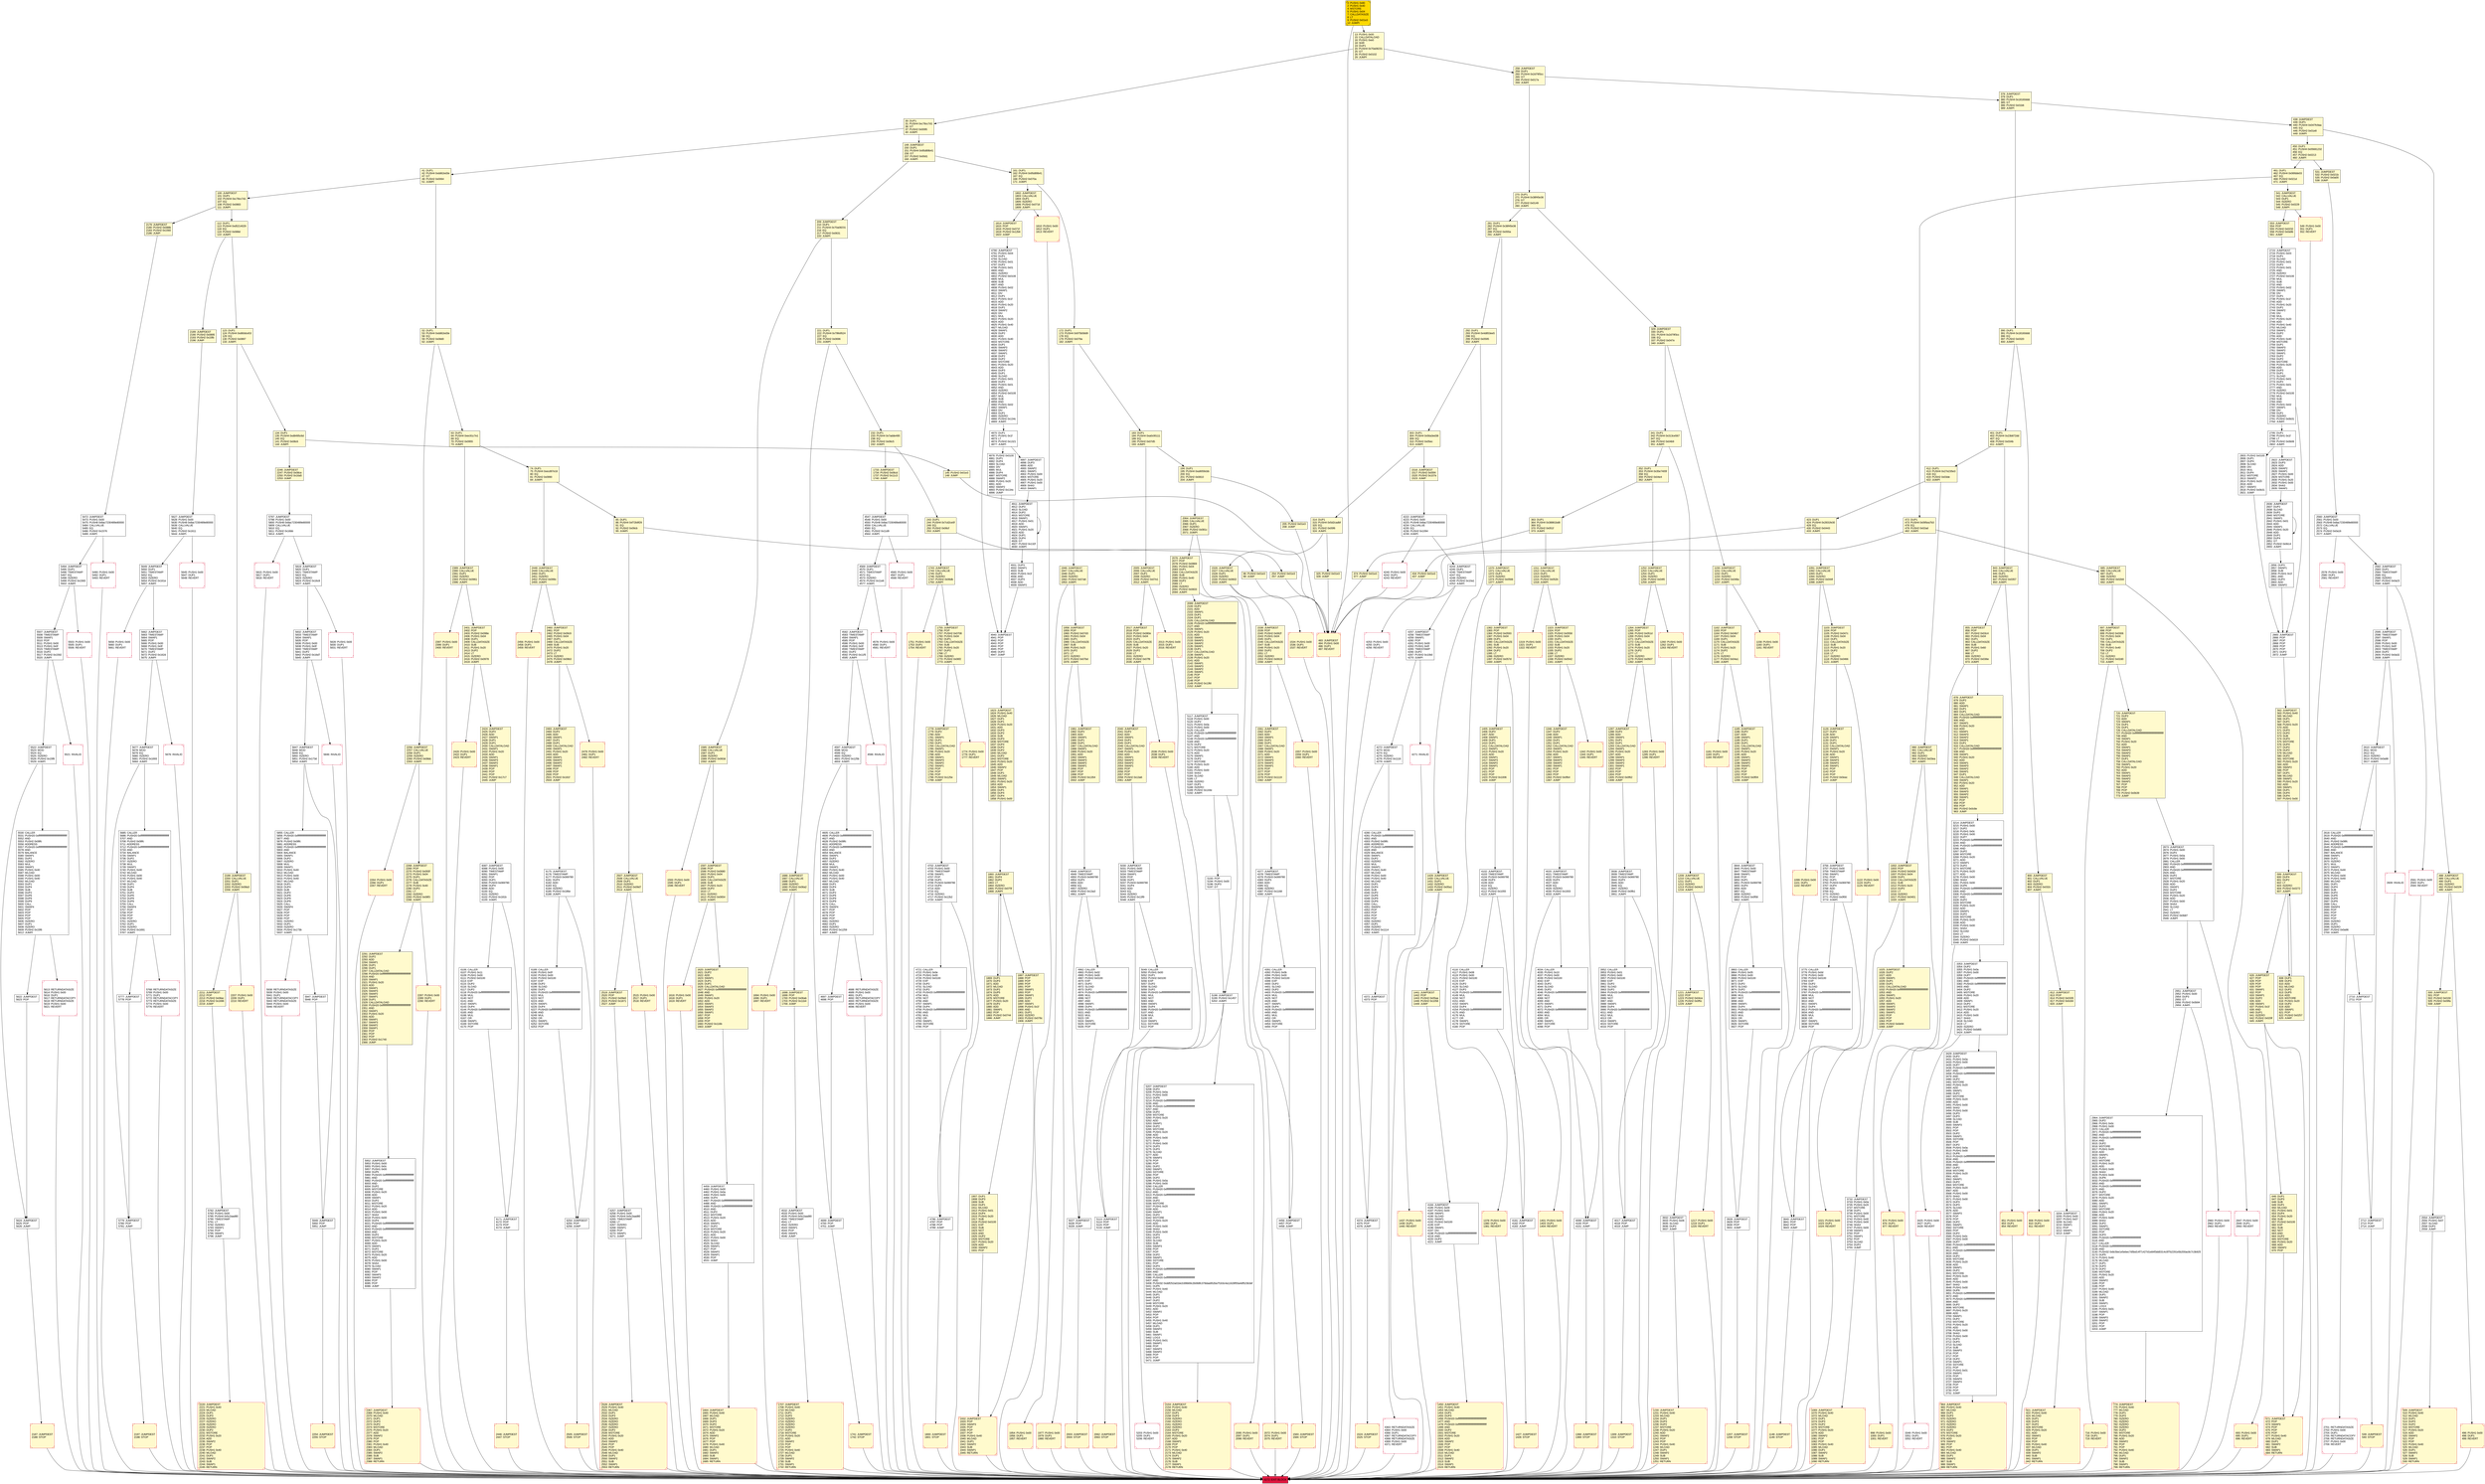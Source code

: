 digraph G {
bgcolor=transparent rankdir=UD;
node [shape=box style=filled color=black fillcolor=white fontname=arial fontcolor=black];
5782 [label="5782: JUMPDEST\l5783: PUSH1 0x00\l5785: PUSH4 0x5c2aad80\l5790: TIMESTAMP\l5791: LT\l5792: ISZERO\l5793: SWAP1\l5794: POP\l5795: SWAP1\l5796: JUMP\l" ];
221 [label="221: DUP1\l222: PUSH4 0x79fe9524\l227: EQ\l228: PUSH2 0x0696\l231: JUMPI\l" fillcolor=lemonchiffon ];
1954 [label="1954: PUSH1 0x00\l1956: DUP1\l1957: REVERT\l" fillcolor=lemonchiffon shape=Msquare color=crimson ];
5472 [label="5472: JUMPDEST\l5473: PUSH1 0x00\l5475: PUSH8 0x8ac7230489e80000\l5484: CALLVALUE\l5485: EQ\l5486: PUSH2 0x1576\l5489: JUMPI\l" ];
1427 [label="1427: JUMPDEST\l1428: STOP\l" fillcolor=lemonchiffon shape=Msquare color=crimson ];
599 [label="599: JUMPDEST\l600: DUP4\l601: DUP2\l602: LT\l603: ISZERO\l604: PUSH2 0x0272\l607: JUMPI\l" fillcolor=lemonchiffon ];
2479 [label="2479: PUSH1 0x00\l2481: DUP1\l2482: REVERT\l" fillcolor=lemonchiffon shape=Msquare color=crimson ];
2795 [label="2795: DUP1\l2796: PUSH1 0x1f\l2798: LT\l2799: PUSH2 0x0b06\l2802: JUMPI\l" ];
4271 [label="4271: INVALID\l" shape=Msquare color=crimson ];
5627 [label="5627: JUMPDEST\l5628: PUSH1 0x00\l5630: PUSH8 0x8ac7230489e80000\l5639: CALLVALUE\l5640: EQ\l5641: PUSH2 0x1611\l5644: JUMPI\l" ];
1932 [label="1932: JUMPDEST\l1933: POP\l1934: SWAP3\l1935: POP\l1936: POP\l1937: POP\l1938: PUSH1 0x40\l1940: MLOAD\l1941: DUP1\l1942: SWAP2\l1943: SUB\l1944: SWAP1\l1945: RETURN\l" fillcolor=lemonchiffon shape=Msquare color=crimson ];
1802 [label="1802: JUMPDEST\l1803: CALLVALUE\l1804: DUP1\l1805: ISZERO\l1806: PUSH2 0x0716\l1809: JUMPI\l" fillcolor=lemonchiffon ];
1977 [label="1977: PUSH1 0x00\l1979: DUP1\l1980: REVERT\l" fillcolor=lemonchiffon shape=Msquare color=crimson ];
5832 [label="5832: JUMPDEST\l5833: TIMESTAMP\l5834: SWAP1\l5835: POP\l5836: PUSH1 0x00\l5838: PUSH1 0x0f\l5840: TIMESTAMP\l5841: DUP2\l5842: PUSH2 0x16d7\l5845: JUMPI\l" ];
149 [label="149: JUMPDEST\l150: DUP1\l151: PUSH4 0x95d89b41\l156: GT\l157: PUSH2 0x00d1\l160: JUMPI\l" fillcolor=lemonchiffon ];
2446 [label="2446: JUMPDEST\l2447: STOP\l" fillcolor=lemonchiffon shape=Msquare color=crimson ];
5949 [label="5949: JUMPDEST\l5950: POP\l5951: JUMP\l" ];
2822 [label="2822: JUMPDEST\l2823: DUP3\l2824: ADD\l2825: SWAP2\l2826: SWAP1\l2827: PUSH1 0x00\l2829: MSTORE\l2830: PUSH1 0x20\l2832: PUSH1 0x00\l2834: SHA3\l2835: SWAP1\l" ];
2947 [label="2947: PUSH1 0x00\l2949: DUP1\l2950: REVERT\l" shape=Msquare color=crimson ];
3844 [label="3844: JUMPDEST\l3845: PUSH1 0x00\l3847: TIMESTAMP\l3848: SWAP1\l3849: POP\l3850: DUP1\l3851: PUSH3 0x069780\l3855: DUP4\l3856: ADD\l3857: EQ\l3858: ISZERO\l3859: PUSH2 0x0f58\l3862: JUMPI\l" ];
2873 [label="2873: JUMPDEST\l2874: PUSH1 0x00\l2876: DUP2\l2877: PUSH1 0x0a\l2879: PUSH1 0x00\l2881: CALLER\l2882: PUSH20 0xffffffffffffffffffffffffffffffffffffffff\l2903: AND\l2904: PUSH20 0xffffffffffffffffffffffffffffffffffffffff\l2925: AND\l2926: DUP2\l2927: MSTORE\l2928: PUSH1 0x20\l2930: ADD\l2931: SWAP1\l2932: DUP2\l2933: MSTORE\l2934: PUSH1 0x20\l2936: ADD\l2937: PUSH1 0x00\l2939: SHA3\l2940: SLOAD\l2941: LT\l2942: ISZERO\l2943: PUSH2 0x0b87\l2946: JUMPI\l" ];
2960 [label="2960: PUSH1 0x00\l2962: DUP1\l2963: REVERT\l" shape=Msquare color=crimson ];
4374 [label="4374: JUMPDEST\l4375: POP\l4376: JUMP\l" ];
4597 [label="4597: JUMPDEST\l4598: MOD\l4599: EQ\l4600: ISZERO\l4601: PUSH2 0x125b\l4604: JUMPI\l" ];
500 [label="500: JUMPDEST\l501: POP\l502: PUSH2 0x01fd\l505: PUSH2 0x09fa\l508: JUMP\l" fillcolor=lemonchiffon ];
2456 [label="2456: PUSH1 0x00\l2458: DUP1\l2459: REVERT\l" fillcolor=lemonchiffon shape=Msquare color=crimson ];
774 [label="774: JUMPDEST\l775: PUSH1 0x40\l777: MLOAD\l778: DUP1\l779: DUP3\l780: ISZERO\l781: ISZERO\l782: ISZERO\l783: ISZERO\l784: DUP2\l785: MSTORE\l786: PUSH1 0x20\l788: ADD\l789: SWAP2\l790: POP\l791: POP\l792: PUSH1 0x40\l794: MLOAD\l795: DUP1\l796: SWAP2\l797: SUB\l798: SWAP1\l799: RETURN\l" fillcolor=lemonchiffon shape=Msquare color=crimson ];
1323 [label="1323: JUMPDEST\l1324: POP\l1325: PUSH2 0x0558\l1328: PUSH1 0x04\l1330: DUP1\l1331: CALLDATASIZE\l1332: SUB\l1333: PUSH1 0x20\l1335: DUP2\l1336: LT\l1337: ISZERO\l1338: PUSH2 0x0542\l1341: JUMPI\l" fillcolor=lemonchiffon ];
1025 [label="1025: JUMPDEST\l1026: DUP2\l1027: ADD\l1028: SWAP1\l1029: DUP1\l1030: DUP1\l1031: CALLDATALOAD\l1032: PUSH20 0xffffffffffffffffffffffffffffffffffffffff\l1053: AND\l1054: SWAP1\l1055: PUSH1 0x20\l1057: ADD\l1058: SWAP1\l1059: SWAP3\l1060: SWAP2\l1061: SWAP1\l1062: POP\l1063: POP\l1064: POP\l1065: PUSH2 0x0e94\l1068: JUMP\l" fillcolor=lemonchiffon ];
4897 [label="4897: JUMPDEST\l4898: DUP3\l4899: ADD\l4900: SWAP2\l4901: SWAP1\l4902: PUSH1 0x00\l4904: MSTORE\l4905: PUSH1 0x20\l4907: PUSH1 0x00\l4909: SHA3\l4910: SWAP1\l" ];
1437 [label="1437: PUSH1 0x00\l1439: DUP1\l1440: REVERT\l" fillcolor=lemonchiffon shape=Msquare color=crimson ];
2951 [label="2951: JUMPDEST\l2952: PUSH1 0x00\l2954: DUP3\l2955: GT\l2956: PUSH2 0x0b94\l2959: JUMPI\l" ];
4578 [label="4578: PUSH1 0x00\l4580: DUP1\l4581: REVERT\l" shape=Msquare color=crimson ];
2964 [label="2964: JUMPDEST\l2965: DUP2\l2966: PUSH1 0x0c\l2968: PUSH1 0x00\l2970: CALLER\l2971: PUSH20 0xffffffffffffffffffffffffffffffffffffffff\l2992: AND\l2993: PUSH20 0xffffffffffffffffffffffffffffffffffffffff\l3014: AND\l3015: DUP2\l3016: MSTORE\l3017: PUSH1 0x20\l3019: ADD\l3020: SWAP1\l3021: DUP2\l3022: MSTORE\l3023: PUSH1 0x20\l3025: ADD\l3026: PUSH1 0x00\l3028: SHA3\l3029: PUSH1 0x00\l3031: DUP6\l3032: PUSH20 0xffffffffffffffffffffffffffffffffffffffff\l3053: AND\l3054: PUSH20 0xffffffffffffffffffffffffffffffffffffffff\l3075: AND\l3076: DUP2\l3077: MSTORE\l3078: PUSH1 0x20\l3080: ADD\l3081: SWAP1\l3082: DUP2\l3083: MSTORE\l3084: PUSH1 0x20\l3086: ADD\l3087: PUSH1 0x00\l3089: SHA3\l3090: DUP2\l3091: SWAP1\l3092: SSTORE\l3093: POP\l3094: DUP3\l3095: PUSH20 0xffffffffffffffffffffffffffffffffffffffff\l3116: AND\l3117: CALLER\l3118: PUSH20 0xffffffffffffffffffffffffffffffffffffffff\l3139: AND\l3140: PUSH32 0x8c5be1e5ebec7d5bd14f71427d1e84f3dd0314c0f7b2291e5b200ac8c7c3b925\l3173: DUP5\l3174: PUSH1 0x40\l3176: MLOAD\l3177: DUP1\l3178: DUP3\l3179: DUP2\l3180: MSTORE\l3181: PUSH1 0x20\l3183: ADD\l3184: SWAP2\l3185: POP\l3186: POP\l3187: PUSH1 0x40\l3189: MLOAD\l3190: DUP1\l3191: SWAP2\l3192: SUB\l3193: SWAP1\l3194: LOG3\l3195: PUSH1 0x01\l3197: SWAP1\l3198: POP\l3199: SWAP3\l3200: SWAP2\l3201: POP\l3202: POP\l3203: JUMP\l" ];
998 [label="998: PUSH1 0x00\l1000: DUP1\l1001: REVERT\l" fillcolor=lemonchiffon shape=Msquare color=crimson ];
2003 [label="2003: JUMPDEST\l2004: STOP\l" fillcolor=lemonchiffon shape=Msquare color=crimson ];
2507 [label="2507: JUMPDEST\l2508: CALLVALUE\l2509: DUP1\l2510: ISZERO\l2511: PUSH2 0x09d7\l2514: JUMPI\l" fillcolor=lemonchiffon ];
4569 [label="4569: JUMPDEST\l4570: DUP1\l4571: TIMESTAMP\l4572: EQ\l4573: ISZERO\l4574: PUSH2 0x11e6\l4577: JUMPI\l" ];
4688 [label="4688: RETURNDATASIZE\l4689: PUSH1 0x00\l4691: DUP1\l4692: RETURNDATACOPY\l4693: RETURNDATASIZE\l4694: PUSH1 0x00\l4696: REVERT\l" shape=Msquare color=crimson ];
2715 [label="2715: JUMPDEST\l2716: PUSH1 0x03\l2718: DUP1\l2719: SLOAD\l2720: PUSH1 0x01\l2722: DUP2\l2723: PUSH1 0x01\l2725: AND\l2726: ISZERO\l2727: PUSH2 0x0100\l2730: MUL\l2731: SUB\l2732: AND\l2733: PUSH1 0x02\l2735: SWAP1\l2736: DIV\l2737: DUP1\l2738: PUSH1 0x1f\l2740: ADD\l2741: PUSH1 0x20\l2743: DUP1\l2744: SWAP2\l2745: DIV\l2746: MUL\l2747: PUSH1 0x20\l2749: ADD\l2750: PUSH1 0x40\l2752: MLOAD\l2753: SWAP1\l2754: DUP2\l2755: ADD\l2756: PUSH1 0x40\l2758: MSTORE\l2759: DUP1\l2760: SWAP3\l2761: SWAP2\l2762: SWAP1\l2763: DUP2\l2764: DUP2\l2765: MSTORE\l2766: PUSH1 0x20\l2768: ADD\l2769: DUP3\l2770: DUP1\l2771: SLOAD\l2772: PUSH1 0x01\l2774: DUP2\l2775: PUSH1 0x01\l2777: AND\l2778: ISZERO\l2779: PUSH2 0x0100\l2782: MUL\l2783: SUB\l2784: AND\l2785: PUSH1 0x02\l2787: SWAP1\l2788: DIV\l2789: DUP1\l2790: ISZERO\l2791: PUSH2 0x0b31\l2794: JUMPI\l" ];
4280 [label="4280: CALLER\l4281: PUSH20 0xffffffffffffffffffffffffffffffffffffffff\l4302: AND\l4303: PUSH2 0x08fc\l4306: ADDRESS\l4307: PUSH20 0xffffffffffffffffffffffffffffffffffffffff\l4328: AND\l4329: BALANCE\l4330: SWAP1\l4331: DUP2\l4332: ISZERO\l4333: MUL\l4334: SWAP1\l4335: PUSH1 0x40\l4337: MLOAD\l4338: PUSH1 0x00\l4340: PUSH1 0x40\l4342: MLOAD\l4343: DUP1\l4344: DUP4\l4345: SUB\l4346: DUP2\l4347: DUP6\l4348: DUP9\l4349: DUP9\l4350: CALL\l4351: SWAP4\l4352: POP\l4353: POP\l4354: POP\l4355: POP\l4356: ISZERO\l4357: DUP1\l4358: ISZERO\l4359: PUSH2 0x1114\l4362: JUMPI\l" ];
509 [label="509: JUMPDEST\l510: PUSH1 0x40\l512: MLOAD\l513: DUP1\l514: DUP3\l515: DUP2\l516: MSTORE\l517: PUSH1 0x20\l519: ADD\l520: SWAP2\l521: POP\l522: POP\l523: PUSH1 0x40\l525: MLOAD\l526: DUP1\l527: SWAP2\l528: SUB\l529: SWAP1\l530: RETURN\l" fillcolor=lemonchiffon shape=Msquare color=crimson ];
4456 [label="4456: JUMPDEST\l4457: POP\l4458: JUMP\l" ];
6171 [label="6171: JUMPDEST\l6172: POP\l6173: POP\l6174: JUMP\l" ];
496 [label="496: PUSH1 0x00\l498: DUP1\l499: REVERT\l" fillcolor=lemonchiffon shape=Msquare color=crimson ];
2389 [label="2389: JUMPDEST\l2390: CALLVALUE\l2391: DUP1\l2392: ISZERO\l2393: PUSH2 0x0961\l2396: JUMPI\l" fillcolor=lemonchiffon ];
2036 [label="2036: PUSH1 0x00\l2038: DUP1\l2039: REVERT\l" fillcolor=lemonchiffon shape=Msquare color=crimson ];
1405 [label="1405: JUMPDEST\l1406: DUP2\l1407: ADD\l1408: SWAP1\l1409: DUP1\l1410: DUP1\l1411: CALLDATALOAD\l1412: SWAP1\l1413: PUSH1 0x20\l1415: ADD\l1416: SWAP1\l1417: SWAP3\l1418: SWAP2\l1419: SWAP1\l1420: POP\l1421: POP\l1422: POP\l1423: PUSH2 0x1006\l1426: JUMP\l" fillcolor=lemonchiffon ];
1869 [label="1869: DUP1\l1870: DUP3\l1871: ADD\l1872: MLOAD\l1873: DUP2\l1874: DUP5\l1875: ADD\l1876: MSTORE\l1877: PUSH1 0x20\l1879: DUP2\l1880: ADD\l1881: SWAP1\l1882: POP\l1883: PUSH2 0x0744\l1886: JUMP\l" fillcolor=lemonchiffon ];
1946 [label="1946: JUMPDEST\l1947: CALLVALUE\l1948: DUP1\l1949: ISZERO\l1950: PUSH2 0x07a6\l1953: JUMPI\l" fillcolor=lemonchiffon ];
720 [label="720: JUMPDEST\l721: DUP2\l722: ADD\l723: SWAP1\l724: DUP1\l725: DUP1\l726: CALLDATALOAD\l727: PUSH20 0xffffffffffffffffffffffffffffffffffffffff\l748: AND\l749: SWAP1\l750: PUSH1 0x20\l752: ADD\l753: SWAP1\l754: SWAP3\l755: SWAP2\l756: SWAP1\l757: DUP1\l758: CALLDATALOAD\l759: SWAP1\l760: PUSH1 0x20\l762: ADD\l763: SWAP1\l764: SWAP3\l765: SWAP2\l766: SWAP1\l767: POP\l768: POP\l769: POP\l770: PUSH2 0x0b39\l773: JUMP\l" fillcolor=lemonchiffon ];
1021 [label="1021: PUSH1 0x00\l1023: DUP1\l1024: REVERT\l" fillcolor=lemonchiffon shape=Msquare color=crimson ];
2836 [label="2836: JUMPDEST\l2837: DUP2\l2838: SLOAD\l2839: DUP2\l2840: MSTORE\l2841: SWAP1\l2842: PUSH1 0x01\l2844: ADD\l2845: SWAP1\l2846: PUSH1 0x20\l2848: ADD\l2849: DUP1\l2850: DUP4\l2851: GT\l2852: PUSH2 0x0b14\l2855: JUMPI\l" ];
2505 [label="2505: JUMPDEST\l2506: STOP\l" fillcolor=lemonchiffon shape=Msquare color=crimson ];
3429 [label="3429: JUMPDEST\l3430: DUP2\l3431: PUSH1 0x0a\l3433: PUSH1 0x00\l3435: DUP7\l3436: PUSH20 0xffffffffffffffffffffffffffffffffffffffff\l3457: AND\l3458: PUSH20 0xffffffffffffffffffffffffffffffffffffffff\l3479: AND\l3480: DUP2\l3481: MSTORE\l3482: PUSH1 0x20\l3484: ADD\l3485: SWAP1\l3486: DUP2\l3487: MSTORE\l3488: PUSH1 0x20\l3490: ADD\l3491: PUSH1 0x00\l3493: SHA3\l3494: PUSH1 0x00\l3496: DUP3\l3497: DUP3\l3498: SLOAD\l3499: SUB\l3500: SWAP3\l3501: POP\l3502: POP\l3503: DUP2\l3504: SWAP1\l3505: SSTORE\l3506: POP\l3507: DUP2\l3508: PUSH1 0x0a\l3510: PUSH1 0x00\l3512: DUP6\l3513: PUSH20 0xffffffffffffffffffffffffffffffffffffffff\l3534: AND\l3535: PUSH20 0xffffffffffffffffffffffffffffffffffffffff\l3556: AND\l3557: DUP2\l3558: MSTORE\l3559: PUSH1 0x20\l3561: ADD\l3562: SWAP1\l3563: DUP2\l3564: MSTORE\l3565: PUSH1 0x20\l3567: ADD\l3568: PUSH1 0x00\l3570: SHA3\l3571: PUSH1 0x00\l3573: DUP3\l3574: DUP3\l3575: SLOAD\l3576: ADD\l3577: SWAP3\l3578: POP\l3579: POP\l3580: DUP2\l3581: SWAP1\l3582: SSTORE\l3583: POP\l3584: DUP2\l3585: PUSH1 0x0c\l3587: PUSH1 0x00\l3589: DUP7\l3590: PUSH20 0xffffffffffffffffffffffffffffffffffffffff\l3611: AND\l3612: PUSH20 0xffffffffffffffffffffffffffffffffffffffff\l3633: AND\l3634: DUP2\l3635: MSTORE\l3636: PUSH1 0x20\l3638: ADD\l3639: SWAP1\l3640: DUP2\l3641: MSTORE\l3642: PUSH1 0x20\l3644: ADD\l3645: PUSH1 0x00\l3647: SHA3\l3648: PUSH1 0x00\l3650: DUP6\l3651: PUSH20 0xffffffffffffffffffffffffffffffffffffffff\l3672: AND\l3673: PUSH20 0xffffffffffffffffffffffffffffffffffffffff\l3694: AND\l3695: DUP2\l3696: MSTORE\l3697: PUSH1 0x20\l3699: ADD\l3700: SWAP1\l3701: DUP2\l3702: MSTORE\l3703: PUSH1 0x20\l3705: ADD\l3706: PUSH1 0x00\l3708: SHA3\l3709: PUSH1 0x00\l3711: DUP3\l3712: DUP3\l3713: SLOAD\l3714: SUB\l3715: SWAP3\l3716: POP\l3717: POP\l3718: DUP2\l3719: SWAP1\l3720: SSTORE\l3721: POP\l3722: PUSH1 0x01\l3724: SWAP1\l3725: POP\l3726: SWAP4\l3727: SWAP3\l3728: POP\l3729: POP\l3730: POP\l3731: JUMP\l" ];
1534 [label="1534: PUSH1 0x00\l1536: DUP1\l1537: REVERT\l" fillcolor=lemonchiffon shape=Msquare color=crimson ];
1524 [label="1524: JUMPDEST\l1525: STOP\l" fillcolor=lemonchiffon shape=Msquare color=crimson ];
1126 [label="1126: JUMPDEST\l1127: DUP2\l1128: ADD\l1129: SWAP1\l1130: DUP1\l1131: DUP1\l1132: CALLDATALOAD\l1133: SWAP1\l1134: PUSH1 0x20\l1136: ADD\l1137: SWAP1\l1138: SWAP3\l1139: SWAP2\l1140: SWAP1\l1141: POP\l1142: POP\l1143: POP\l1144: PUSH2 0x0eac\l1147: JUMP\l" fillcolor=lemonchiffon ];
434 [label="434: PUSH2 0x01e3\l437: JUMP\l" fillcolor=lemonchiffon ];
3214 [label="3214: JUMPDEST\l3215: PUSH1 0x00\l3217: DUP2\l3218: PUSH1 0x0c\l3220: PUSH1 0x00\l3222: DUP7\l3223: PUSH20 0xffffffffffffffffffffffffffffffffffffffff\l3244: AND\l3245: PUSH20 0xffffffffffffffffffffffffffffffffffffffff\l3266: AND\l3267: DUP2\l3268: MSTORE\l3269: PUSH1 0x20\l3271: ADD\l3272: SWAP1\l3273: DUP2\l3274: MSTORE\l3275: PUSH1 0x20\l3277: ADD\l3278: PUSH1 0x00\l3280: SHA3\l3281: PUSH1 0x00\l3283: DUP6\l3284: PUSH20 0xffffffffffffffffffffffffffffffffffffffff\l3305: AND\l3306: PUSH20 0xffffffffffffffffffffffffffffffffffffffff\l3327: AND\l3328: DUP2\l3329: MSTORE\l3330: PUSH1 0x20\l3332: ADD\l3333: SWAP1\l3334: DUP2\l3335: MSTORE\l3336: PUSH1 0x20\l3338: ADD\l3339: PUSH1 0x00\l3341: SHA3\l3342: SLOAD\l3343: LT\l3344: ISZERO\l3345: PUSH2 0x0d19\l3348: JUMPI\l" ];
1221 [label="1221: JUMPDEST\l1222: POP\l1223: PUSH2 0x04ce\l1226: PUSH2 0x0f5c\l1229: JUMP\l" fillcolor=lemonchiffon ];
209 [label="209: JUMPDEST\l210: DUP1\l211: PUSH4 0x70a08231\l216: EQ\l217: PUSH2 0x0631\l220: JUMPI\l" fillcolor=lemonchiffon ];
1561 [label="1561: JUMPDEST\l1562: DUP2\l1563: ADD\l1564: SWAP1\l1565: DUP1\l1566: DUP1\l1567: CALLDATALOAD\l1568: SWAP1\l1569: PUSH1 0x20\l1571: ADD\l1572: SWAP1\l1573: SWAP3\l1574: SWAP2\l1575: SWAP1\l1576: POP\l1577: POP\l1578: POP\l1579: PUSH2 0x1119\l1582: JUMP\l" fillcolor=lemonchiffon ];
4697 [label="4697: JUMPDEST\l4698: POP\l" ];
5846 [label="5846: INVALID\l" shape=Msquare color=crimson ];
5198 [label="5198: JUMPDEST\l5199: PUSH2 0x1457\l5202: JUMPI\l" ];
258 [label="258: JUMPDEST\l259: DUP1\l260: PUSH4 0x2d79f3cc\l265: GT\l266: PUSH2 0x017a\l269: JUMPI\l" fillcolor=lemonchiffon ];
3204 [label="3204: JUMPDEST\l3205: PUSH1 0x00\l3207: PUSH1 0x07\l3209: SLOAD\l3210: SWAP1\l3211: POP\l3212: SWAP1\l3213: JUMP\l" ];
5685 [label="5685: CALLER\l5686: PUSH20 0xffffffffffffffffffffffffffffffffffffffff\l5707: AND\l5708: PUSH2 0x08fc\l5711: ADDRESS\l5712: PUSH20 0xffffffffffffffffffffffffffffffffffffffff\l5733: AND\l5734: BALANCE\l5735: SWAP1\l5736: DUP2\l5737: ISZERO\l5738: MUL\l5739: SWAP1\l5740: PUSH1 0x40\l5742: MLOAD\l5743: PUSH1 0x00\l5745: PUSH1 0x40\l5747: MLOAD\l5748: DUP1\l5749: DUP4\l5750: SUB\l5751: DUP2\l5752: DUP6\l5753: DUP9\l5754: DUP9\l5755: CALL\l5756: SWAP4\l5757: POP\l5758: POP\l5759: POP\l5760: POP\l5761: ISZERO\l5762: DUP1\l5763: ISZERO\l5764: PUSH2 0x1691\l5767: JUMPI\l" ];
1743 [label="1743: JUMPDEST\l1744: CALLVALUE\l1745: DUP1\l1746: ISZERO\l1747: PUSH2 0x06db\l1750: JUMPI\l" fillcolor=lemonchiffon ];
2515 [label="2515: PUSH1 0x00\l2517: DUP1\l2518: REVERT\l" fillcolor=lemonchiffon shape=Msquare color=crimson ];
472 [label="472: DUP1\l473: PUSH4 0x095ea7b3\l478: EQ\l479: PUSH2 0x02ad\l482: JUMPI\l" fillcolor=lemonchiffon ];
85 [label="85: DUP1\l86: PUSH4 0xf72b9f29\l91: EQ\l92: PUSH2 0x09cb\l95: JUMPI\l" fillcolor=lemonchiffon ];
4565 [label="4565: PUSH1 0x00\l4567: DUP1\l4568: REVERT\l" shape=Msquare color=crimson ];
1907 [label="1907: DUP1\l1908: DUP3\l1909: SUB\l1910: DUP1\l1911: MLOAD\l1912: PUSH1 0x01\l1914: DUP4\l1915: PUSH1 0x20\l1917: SUB\l1918: PUSH2 0x0100\l1921: EXP\l1922: SUB\l1923: NOT\l1924: AND\l1925: DUP2\l1926: MSTORE\l1927: PUSH1 0x20\l1929: ADD\l1930: SWAP2\l1931: POP\l" fillcolor=lemonchiffon ];
1091 [label="1091: JUMPDEST\l1092: CALLVALUE\l1093: DUP1\l1094: ISZERO\l1095: PUSH2 0x044f\l1098: JUMPI\l" fillcolor=lemonchiffon ];
2013 [label="2013: PUSH1 0x00\l2015: DUP1\l2016: REVERT\l" fillcolor=lemonchiffon shape=Msquare color=crimson ];
5193 [label="5193: POP\l5194: PUSH1 0x00\l5196: DUP3\l5197: GT\l" ];
6272 [label="6272: EXIT BLOCK\l" fillcolor=crimson ];
5117 [label="5117: JUMPDEST\l5118: PUSH1 0x00\l5120: DUP2\l5121: PUSH1 0x0a\l5123: PUSH1 0x00\l5125: CALLER\l5126: PUSH20 0xffffffffffffffffffffffffffffffffffffffff\l5147: AND\l5148: PUSH20 0xffffffffffffffffffffffffffffffffffffffff\l5169: AND\l5170: DUP2\l5171: MSTORE\l5172: PUSH1 0x20\l5174: ADD\l5175: SWAP1\l5176: DUP2\l5177: MSTORE\l5178: PUSH1 0x20\l5180: ADD\l5181: PUSH1 0x00\l5183: SHA3\l5184: SLOAD\l5185: LT\l5186: ISZERO\l5187: DUP1\l5188: ISZERO\l5189: PUSH2 0x144e\l5192: JUMPI\l" ];
4911 [label="4911: JUMPDEST\l4912: DUP2\l4913: SLOAD\l4914: DUP2\l4915: MSTORE\l4916: SWAP1\l4917: PUSH1 0x01\l4919: ADD\l4920: SWAP1\l4921: PUSH1 0x20\l4923: ADD\l4924: DUP1\l4925: DUP4\l4926: GT\l4927: PUSH2 0x132f\l4930: JUMPI\l" ];
5677 [label="5677: JUMPDEST\l5678: MOD\l5679: EQ\l5680: ISZERO\l5681: PUSH2 0x1693\l5684: JUMPI\l" ];
562 [label="562: JUMPDEST\l563: PUSH1 0x40\l565: MLOAD\l566: DUP1\l567: DUP1\l568: PUSH1 0x20\l570: ADD\l571: DUP3\l572: DUP2\l573: SUB\l574: DUP3\l575: MSTORE\l576: DUP4\l577: DUP2\l578: DUP2\l579: MLOAD\l580: DUP2\l581: MSTORE\l582: PUSH1 0x20\l584: ADD\l585: SWAP2\l586: POP\l587: DUP1\l588: MLOAD\l589: SWAP1\l590: PUSH1 0x20\l592: ADD\l593: SWAP1\l594: DUP1\l595: DUP4\l596: DUP4\l597: PUSH1 0x00\l" fillcolor=lemonchiffon ];
5027 [label="5027: JUMPDEST\l5028: POP\l5029: JUMP\l" ];
821 [label="821: JUMPDEST\l822: PUSH1 0x40\l824: MLOAD\l825: DUP1\l826: DUP3\l827: DUP2\l828: MSTORE\l829: PUSH1 0x20\l831: ADD\l832: SWAP2\l833: POP\l834: POP\l835: PUSH1 0x40\l837: MLOAD\l838: DUP1\l839: SWAP2\l840: SUB\l841: SWAP1\l842: RETURN\l" fillcolor=lemonchiffon shape=Msquare color=crimson ];
1319 [label="1319: PUSH1 0x00\l1321: DUP1\l1322: REVERT\l" fillcolor=lemonchiffon shape=Msquare color=crimson ];
1002 [label="1002: JUMPDEST\l1003: POP\l1004: PUSH2 0x042d\l1007: PUSH1 0x04\l1009: DUP1\l1010: CALLDATASIZE\l1011: SUB\l1012: PUSH1 0x20\l1014: DUP2\l1015: LT\l1016: ISZERO\l1017: PUSH2 0x0401\l1020: JUMPI\l" fillcolor=lemonchiffon ];
1814 [label="1814: JUMPDEST\l1815: POP\l1816: PUSH2 0x071f\l1819: PUSH2 0x12b6\l1822: JUMP\l" fillcolor=lemonchiffon ];
808 [label="808: PUSH1 0x00\l810: DUP1\l811: REVERT\l" fillcolor=lemonchiffon shape=Msquare color=crimson ];
1309 [label="1309: JUMPDEST\l1310: STOP\l" fillcolor=lemonchiffon shape=Msquare color=crimson ];
2064 [label="2064: JUMPDEST\l2065: CALLVALUE\l2066: DUP1\l2067: ISZERO\l2068: PUSH2 0x081c\l2071: JUMPI\l" fillcolor=lemonchiffon ];
6087 [label="6087: JUMPDEST\l6088: PUSH1 0x00\l6090: TIMESTAMP\l6091: SWAP1\l6092: POP\l6093: DUP1\l6094: PUSH3 0x069780\l6098: DUP4\l6099: ADD\l6100: EQ\l6101: ISZERO\l6102: PUSH2 0x181b\l6105: JUMPI\l" ];
4790 [label="4790: JUMPDEST\l4791: PUSH1 0x04\l4793: DUP1\l4794: SLOAD\l4795: PUSH1 0x01\l4797: DUP2\l4798: PUSH1 0x01\l4800: AND\l4801: ISZERO\l4802: PUSH2 0x0100\l4805: MUL\l4806: SUB\l4807: AND\l4808: PUSH1 0x02\l4810: SWAP1\l4811: DIV\l4812: DUP1\l4813: PUSH1 0x1f\l4815: ADD\l4816: PUSH1 0x20\l4818: DUP1\l4819: SWAP2\l4820: DIV\l4821: MUL\l4822: PUSH1 0x20\l4824: ADD\l4825: PUSH1 0x40\l4827: MLOAD\l4828: SWAP1\l4829: DUP2\l4830: ADD\l4831: PUSH1 0x40\l4833: MSTORE\l4834: DUP1\l4835: SWAP3\l4836: SWAP2\l4837: SWAP1\l4838: DUP2\l4839: DUP2\l4840: MSTORE\l4841: PUSH1 0x20\l4843: ADD\l4844: DUP3\l4845: DUP1\l4846: SLOAD\l4847: PUSH1 0x01\l4849: DUP2\l4850: PUSH1 0x01\l4852: AND\l4853: ISZERO\l4854: PUSH2 0x0100\l4857: MUL\l4858: SUB\l4859: AND\l4860: PUSH1 0x02\l4862: SWAP1\l4863: DIV\l4864: DUP1\l4865: ISZERO\l4866: PUSH2 0x134c\l4869: JUMPI\l" ];
2256 [label="2256: JUMPDEST\l2257: CALLVALUE\l2258: DUP1\l2259: ISZERO\l2260: PUSH2 0x08dc\l2263: JUMPI\l" fillcolor=lemonchiffon ];
5952 [label="5952: JUMPDEST\l5953: PUSH1 0x00\l5955: PUSH1 0x0c\l5957: PUSH1 0x00\l5959: DUP5\l5960: PUSH20 0xffffffffffffffffffffffffffffffffffffffff\l5981: AND\l5982: PUSH20 0xffffffffffffffffffffffffffffffffffffffff\l6003: AND\l6004: DUP2\l6005: MSTORE\l6006: PUSH1 0x20\l6008: ADD\l6009: SWAP1\l6010: DUP2\l6011: MSTORE\l6012: PUSH1 0x20\l6014: ADD\l6015: PUSH1 0x00\l6017: SHA3\l6018: PUSH1 0x00\l6020: DUP4\l6021: PUSH20 0xffffffffffffffffffffffffffffffffffffffff\l6042: AND\l6043: PUSH20 0xffffffffffffffffffffffffffffffffffffffff\l6064: AND\l6065: DUP2\l6066: MSTORE\l6067: PUSH1 0x20\l6069: ADD\l6070: SWAP1\l6071: DUP2\l6072: MSTORE\l6073: PUSH1 0x20\l6075: ADD\l6076: PUSH1 0x00\l6078: SHA3\l6079: SLOAD\l6080: SWAP1\l6081: POP\l6082: SWAP3\l6083: SWAP2\l6084: POP\l6085: POP\l6086: JUMP\l" ];
2367 [label="2367: JUMPDEST\l2368: PUSH1 0x40\l2370: MLOAD\l2371: DUP1\l2372: DUP3\l2373: DUP2\l2374: MSTORE\l2375: PUSH1 0x20\l2377: ADD\l2378: SWAP2\l2379: POP\l2380: POP\l2381: PUSH1 0x40\l2383: MLOAD\l2384: DUP1\l2385: SWAP2\l2386: SUB\l2387: SWAP1\l2388: RETURN\l" fillcolor=lemonchiffon shape=Msquare color=crimson ];
2424 [label="2424: JUMPDEST\l2425: DUP2\l2426: ADD\l2427: SWAP1\l2428: DUP1\l2429: DUP1\l2430: CALLDATALOAD\l2431: SWAP1\l2432: PUSH1 0x20\l2434: ADD\l2435: SWAP1\l2436: SWAP3\l2437: SWAP2\l2438: SWAP1\l2439: POP\l2440: POP\l2441: POP\l2442: PUSH2 0x17c7\l2445: JUMP\l" fillcolor=lemonchiffon ];
2609 [label="2609: INVALID\l" shape=Msquare color=crimson ];
1429 [label="1429: JUMPDEST\l1430: CALLVALUE\l1431: DUP1\l1432: ISZERO\l1433: PUSH2 0x05a1\l1436: JUMPI\l" fillcolor=lemonchiffon ];
4582 [label="4582: JUMPDEST\l4583: TIMESTAMP\l4584: SWAP1\l4585: POP\l4586: PUSH1 0x00\l4588: PUSH1 0x0f\l4590: TIMESTAMP\l4591: DUP2\l4592: PUSH2 0x11f5\l4595: JUMPI\l" ];
5676 [label="5676: INVALID\l" shape=Msquare color=crimson ];
5768 [label="5768: RETURNDATASIZE\l5769: PUSH1 0x00\l5771: DUP1\l5772: RETURNDATACOPY\l5773: RETURNDATASIZE\l5774: PUSH1 0x00\l5776: REVERT\l" shape=Msquare color=crimson ];
325 [label="325: PUSH2 0x01e3\l328: JUMP\l" fillcolor=lemonchiffon ];
1733 [label="1733: JUMPDEST\l1734: PUSH2 0x06cd\l1737: PUSH2 0x11c3\l1740: JUMP\l" fillcolor=lemonchiffon ];
2701 [label="2701: RETURNDATASIZE\l2702: PUSH1 0x00\l2704: DUP1\l2705: RETURNDATACOPY\l2706: RETURNDATASIZE\l2707: PUSH1 0x00\l2709: REVERT\l" shape=Msquare color=crimson ];
4017 [label="4017: JUMPDEST\l4018: POP\l4019: JUMP\l" ];
1800 [label="1800: JUMPDEST\l1801: STOP\l" fillcolor=lemonchiffon shape=Msquare color=crimson ];
2099 [label="2099: JUMPDEST\l2100: DUP2\l2101: ADD\l2102: SWAP1\l2103: DUP1\l2104: DUP1\l2105: CALLDATALOAD\l2106: PUSH20 0xffffffffffffffffffffffffffffffffffffffff\l2127: AND\l2128: SWAP1\l2129: PUSH1 0x20\l2131: ADD\l2132: SWAP1\l2133: SWAP3\l2134: SWAP2\l2135: SWAP1\l2136: DUP1\l2137: CALLDATALOAD\l2138: SWAP1\l2139: PUSH1 0x20\l2141: ADD\l2142: SWAP1\l2143: SWAP3\l2144: SWAP2\l2145: SWAP1\l2146: POP\l2147: POP\l2148: POP\l2149: PUSH2 0x13fd\l2152: JUMP\l" fillcolor=lemonchiffon ];
2595 [label="2595: JUMPDEST\l2596: TIMESTAMP\l2597: SWAP1\l2598: POP\l2599: PUSH1 0x00\l2601: PUSH1 0x0f\l2603: TIMESTAMP\l2604: DUP2\l2605: PUSH2 0x0a32\l2608: JUMPI\l" ];
5847 [label="5847: JUMPDEST\l5848: MOD\l5849: EQ\l5850: ISZERO\l5851: PUSH2 0x173d\l5854: JUMPI\l" ];
461 [label="461: DUP1\l462: PUSH4 0x06fdde03\l467: EQ\l468: PUSH2 0x021d\l471: JUMPI\l" fillcolor=lemonchiffon ];
1342 [label="1342: PUSH1 0x00\l1344: DUP1\l1345: REVERT\l" fillcolor=lemonchiffon shape=Msquare color=crimson ];
4034 [label="4034: CALLER\l4035: PUSH1 0x10\l4037: PUSH1 0x00\l4039: PUSH2 0x0100\l4042: EXP\l4043: DUP2\l4044: SLOAD\l4045: DUP2\l4046: PUSH20 0xffffffffffffffffffffffffffffffffffffffff\l4067: MUL\l4068: NOT\l4069: AND\l4070: SWAP1\l4071: DUP4\l4072: PUSH20 0xffffffffffffffffffffffffffffffffffffffff\l4093: AND\l4094: MUL\l4095: OR\l4096: SWAP1\l4097: SSTORE\l4098: POP\l" ];
5777 [label="5777: JUMPDEST\l5778: POP\l" ];
1283 [label="1283: PUSH1 0x00\l1285: DUP1\l1286: REVERT\l" fillcolor=lemonchiffon shape=Msquare color=crimson ];
374 [label="374: PUSH2 0x01e3\l377: JUMP\l" fillcolor=lemonchiffon ];
2710 [label="2710: JUMPDEST\l2711: POP\l" ];
74 [label="74: DUP1\l75: PUSH4 0xecd97e16\l80: EQ\l81: PUSH2 0x0990\l84: JUMPI\l" fillcolor=lemonchiffon ];
1252 [label="1252: JUMPDEST\l1253: CALLVALUE\l1254: DUP1\l1255: ISZERO\l1256: PUSH2 0x04f0\l1259: JUMPI\l" fillcolor=lemonchiffon ];
2179 [label="2179: JUMPDEST\l2180: PUSH2 0x088b\l2183: PUSH2 0x1560\l2186: JUMP\l" fillcolor=lemonchiffon ];
390 [label="390: DUP1\l391: PUSH4 0x18160ddd\l396: EQ\l397: PUSH2 0x0320\l400: JUMPI\l" fillcolor=lemonchiffon ];
1810 [label="1810: PUSH1 0x00\l1812: DUP1\l1813: REVERT\l" fillcolor=lemonchiffon shape=Msquare color=crimson ];
3349 [label="3349: PUSH1 0x00\l3351: DUP1\l3352: REVERT\l" shape=Msquare color=crimson ];
1778 [label="1778: JUMPDEST\l1779: DUP2\l1780: ADD\l1781: SWAP1\l1782: DUP1\l1783: DUP1\l1784: CALLDATALOAD\l1785: SWAP1\l1786: PUSH1 0x20\l1788: ADD\l1789: SWAP1\l1790: SWAP3\l1791: SWAP2\l1792: SWAP1\l1793: POP\l1794: POP\l1795: POP\l1796: PUSH2 0x125e\l1799: JUMP\l" fillcolor=lemonchiffon ];
2519 [label="2519: JUMPDEST\l2520: POP\l2521: PUSH2 0x09e0\l2524: PUSH2 0x1871\l2527: JUMP\l" fillcolor=lemonchiffon ];
134 [label="134: DUP1\l135: PUSH4 0xd8495c6d\l140: EQ\l141: PUSH2 0x08c6\l144: JUMPI\l" fillcolor=lemonchiffon ];
52 [label="52: DUP1\l53: PUSH4 0xdd62ed3e\l58: EQ\l59: PUSH2 0x08d0\l62: JUMPI\l" fillcolor=lemonchiffon ];
2246 [label="2246: JUMPDEST\l2247: PUSH2 0x08ce\l2250: PUSH2 0x16a5\l2253: JUMP\l" fillcolor=lemonchiffon ];
3425 [label="3425: PUSH1 0x00\l3427: DUP1\l3428: REVERT\l" shape=Msquare color=crimson ];
1378 [label="1378: PUSH1 0x00\l1380: DUP1\l1381: REVERT\l" fillcolor=lemonchiffon shape=Msquare color=crimson ];
1516 [label="1516: JUMPDEST\l1517: PUSH2 0x05f4\l1520: PUSH2 0x107e\l1523: JUMP\l" fillcolor=lemonchiffon ];
608 [label="608: DUP1\l609: DUP3\l610: ADD\l611: MLOAD\l612: DUP2\l613: DUP5\l614: ADD\l615: MSTORE\l616: PUSH1 0x20\l618: DUP2\l619: ADD\l620: SWAP1\l621: POP\l622: PUSH2 0x0257\l625: JUMP\l" fillcolor=lemonchiffon ];
874 [label="874: PUSH1 0x00\l876: DUP1\l877: REVERT\l" fillcolor=lemonchiffon shape=Msquare color=crimson ];
1368 [label="1368: JUMPDEST\l1369: STOP\l" fillcolor=lemonchiffon shape=Msquare color=crimson ];
41 [label="41: DUP1\l42: PUSH4 0xdd62ed3e\l47: GT\l48: PUSH2 0x0064\l51: JUMPI\l" fillcolor=lemonchiffon ];
5490 [label="5490: PUSH1 0x00\l5492: DUP1\l5493: REVERT\l" shape=Msquare color=crimson ];
4702 [label="4702: JUMPDEST\l4703: PUSH1 0x00\l4705: TIMESTAMP\l4706: SWAP1\l4707: POP\l4708: DUP1\l4709: PUSH3 0x069780\l4713: DUP4\l4714: ADD\l4715: EQ\l4716: ISZERO\l4717: PUSH2 0x12b2\l4720: JUMPI\l" ];
2420 [label="2420: PUSH1 0x00\l2422: DUP1\l2423: REVERT\l" fillcolor=lemonchiffon shape=Msquare color=crimson ];
3863 [label="3863: CALLER\l3864: PUSH1 0x05\l3866: PUSH1 0x00\l3868: PUSH2 0x0100\l3871: EXP\l3872: DUP2\l3873: SLOAD\l3874: DUP2\l3875: PUSH20 0xffffffffffffffffffffffffffffffffffffffff\l3896: MUL\l3897: NOT\l3898: AND\l3899: SWAP1\l3900: DUP4\l3901: PUSH20 0xffffffffffffffffffffffffffffffffffffffff\l3922: AND\l3923: MUL\l3924: OR\l3925: SWAP1\l3926: SSTORE\l3927: POP\l" ];
1401 [label="1401: PUSH1 0x00\l1403: DUP1\l1404: REVERT\l" fillcolor=lemonchiffon shape=Msquare color=crimson ];
2211 [label="2211: JUMPDEST\l2212: POP\l2213: PUSH2 0x08ac\l2216: PUSH2 0x1696\l2219: JUMP\l" fillcolor=lemonchiffon ];
4459 [label="4459: JUMPDEST\l4460: PUSH1 0x00\l4462: PUSH1 0x0a\l4464: PUSH1 0x00\l4466: DUP4\l4467: PUSH20 0xffffffffffffffffffffffffffffffffffffffff\l4488: AND\l4489: PUSH20 0xffffffffffffffffffffffffffffffffffffffff\l4510: AND\l4511: DUP2\l4512: MSTORE\l4513: PUSH1 0x20\l4515: ADD\l4516: SWAP1\l4517: DUP2\l4518: MSTORE\l4519: PUSH1 0x20\l4521: ADD\l4522: PUSH1 0x00\l4524: SHA3\l4525: SLOAD\l4526: SWAP1\l4527: POP\l4528: SWAP2\l4529: SWAP1\l4530: POP\l4531: JUMP\l" ];
1860 [label="1860: JUMPDEST\l1861: DUP4\l1862: DUP2\l1863: LT\l1864: ISZERO\l1865: PUSH2 0x075f\l1868: JUMPI\l" fillcolor=lemonchiffon ];
6175 [label="6175: JUMPDEST\l6176: TIMESTAMP\l6177: PUSH3 0x069780\l6181: DUP3\l6182: ADD\l6183: EQ\l6184: ISZERO\l6185: PUSH2 0x186e\l6188: JUMPI\l" ];
626 [label="626: JUMPDEST\l627: POP\l628: POP\l629: POP\l630: POP\l631: SWAP1\l632: POP\l633: SWAP1\l634: DUP2\l635: ADD\l636: SWAP1\l637: PUSH1 0x1f\l639: AND\l640: DUP1\l641: ISZERO\l642: PUSH2 0x029f\l645: JUMPI\l" fillcolor=lemonchiffon ];
4222 [label="4222: JUMPDEST\l4223: PUSH1 0x00\l4225: PUSH8 0x8ac7230489e80000\l4234: CALLVALUE\l4235: EQ\l4236: PUSH2 0x1094\l4239: JUMPI\l" ];
1686 [label="1686: JUMPDEST\l1687: CALLVALUE\l1688: DUP1\l1689: ISZERO\l1690: PUSH2 0x06a2\l1693: JUMPI\l" fillcolor=lemonchiffon ];
2528 [label="2528: JUMPDEST\l2529: PUSH1 0x40\l2531: MLOAD\l2532: DUP1\l2533: DUP3\l2534: ISZERO\l2535: ISZERO\l2536: ISZERO\l2537: ISZERO\l2538: DUP2\l2539: MSTORE\l2540: PUSH1 0x20\l2542: ADD\l2543: SWAP2\l2544: POP\l2545: POP\l2546: PUSH1 0x40\l2548: MLOAD\l2549: DUP1\l2550: SWAP2\l2551: SUB\l2552: SWAP1\l2553: RETURN\l" fillcolor=lemonchiffon shape=Msquare color=crimson ];
5503 [label="5503: PUSH1 0x00\l5505: DUP1\l5506: REVERT\l" shape=Msquare color=crimson ];
4870 [label="4870: DUP1\l4871: PUSH1 0x1f\l4873: LT\l4874: PUSH2 0x1321\l4877: JUMPI\l" ];
5624 [label="5624: JUMPDEST\l5625: POP\l5626: JUMP\l" ];
3938 [label="3938: JUMPDEST\l3939: TIMESTAMP\l3940: PUSH3 0x069780\l3944: DUP3\l3945: ADD\l3946: EQ\l3947: ISZERO\l3948: PUSH2 0x0fb1\l3951: JUMPI\l" ];
6257 [label="6257: JUMPDEST\l6258: PUSH1 0x00\l6260: PUSH4 0x5c2aad80\l6265: TIMESTAMP\l6266: LT\l6267: ISZERO\l6268: SWAP1\l6269: POP\l6270: SWAP1\l6271: JUMP\l" ];
232 [label="232: DUP1\l233: PUSH4 0x7adde495\l238: EQ\l239: PUSH2 0x06c5\l242: JUMPI\l" fillcolor=lemonchiffon ];
412 [label="412: DUP1\l413: PUSH4 0x27e235e3\l418: EQ\l419: PUSH2 0x03de\l422: JUMPI\l" fillcolor=lemonchiffon ];
172 [label="172: DUP1\l173: PUSH4 0x975b58d9\l178: EQ\l179: PUSH2 0x079a\l182: JUMPI\l" fillcolor=lemonchiffon ];
2483 [label="2483: JUMPDEST\l2484: DUP2\l2485: ADD\l2486: SWAP1\l2487: DUP1\l2488: DUP1\l2489: CALLDATALOAD\l2490: SWAP1\l2491: PUSH1 0x20\l2493: ADD\l2494: SWAP1\l2495: SWAP3\l2496: SWAP2\l2497: SWAP1\l2498: POP\l2499: POP\l2500: POP\l2501: PUSH2 0x181f\l2504: JUMP\l" fillcolor=lemonchiffon ];
2610 [label="2610: JUMPDEST\l2611: MOD\l2612: EQ\l2613: ISZERO\l2614: PUSH2 0x0a98\l2617: JUMPI\l" ];
851 [label="851: PUSH1 0x00\l853: DUP1\l854: REVERT\l" fillcolor=lemonchiffon shape=Msquare color=crimson ];
2076 [label="2076: JUMPDEST\l2077: POP\l2078: PUSH2 0x0869\l2081: PUSH1 0x04\l2083: DUP1\l2084: CALLDATASIZE\l2085: SUB\l2086: PUSH1 0x40\l2088: DUP2\l2089: LT\l2090: ISZERO\l2091: PUSH2 0x0833\l2094: JUMPI\l" fillcolor=lemonchiffon ];
401 [label="401: DUP1\l402: PUSH4 0x23b872dd\l407: EQ\l408: PUSH2 0x034b\l411: JUMPI\l" fillcolor=lemonchiffon ];
697 [label="697: JUMPDEST\l698: POP\l699: PUSH2 0x0306\l702: PUSH1 0x04\l704: DUP1\l705: CALLDATASIZE\l706: SUB\l707: PUSH1 0x40\l709: DUP2\l710: LT\l711: ISZERO\l712: PUSH2 0x02d0\l715: JUMPI\l" fillcolor=lemonchiffon ];
964 [label="964: JUMPDEST\l965: PUSH1 0x40\l967: MLOAD\l968: DUP1\l969: DUP3\l970: ISZERO\l971: ISZERO\l972: ISZERO\l973: ISZERO\l974: DUP2\l975: MSTORE\l976: PUSH1 0x20\l978: ADD\l979: SWAP2\l980: POP\l981: POP\l982: PUSH1 0x40\l984: MLOAD\l985: DUP1\l986: SWAP2\l987: SUB\l988: SWAP1\l989: RETURN\l" fillcolor=lemonchiffon shape=Msquare color=crimson ];
4020 [label="4020: JUMPDEST\l4021: TIMESTAMP\l4022: PUSH3 0x069780\l4026: DUP3\l4027: ADD\l4028: EQ\l4029: ISZERO\l4030: PUSH2 0x1003\l4033: JUMPI\l" ];
1450 [label="1450: JUMPDEST\l1451: PUSH1 0x40\l1453: MLOAD\l1454: DUP1\l1455: DUP3\l1456: PUSH20 0xffffffffffffffffffffffffffffffffffffffff\l1477: AND\l1478: PUSH20 0xffffffffffffffffffffffffffffffffffffffff\l1499: AND\l1500: DUP2\l1501: MSTORE\l1502: PUSH1 0x20\l1504: ADD\l1505: SWAP2\l1506: POP\l1507: POP\l1508: PUSH1 0x40\l1510: MLOAD\l1511: DUP1\l1512: SWAP2\l1513: SUB\l1514: SWAP1\l1515: RETURN\l" fillcolor=lemonchiffon shape=Msquare color=crimson ];
4786 [label="4786: JUMPDEST\l4787: POP\l4788: POP\l4789: JUMP\l" ];
2397 [label="2397: PUSH1 0x00\l2399: DUP1\l2400: REVERT\l" fillcolor=lemonchiffon shape=Msquare color=crimson ];
5494 [label="5494: JUMPDEST\l5495: DUP1\l5496: TIMESTAMP\l5497: EQ\l5498: ISZERO\l5499: PUSH2 0x1583\l5502: JUMPI\l" ];
2197 [label="2197: JUMPDEST\l2198: STOP\l" fillcolor=lemonchiffon shape=Msquare color=crimson ];
13 [label="13: PUSH1 0x00\l15: CALLDATALOAD\l16: PUSH1 0xe0\l18: SHR\l19: DUP1\l20: PUSH4 0x70a08231\l25: GT\l26: PUSH2 0x0102\l29: JUMPI\l" fillcolor=lemonchiffon ];
1162 [label="1162: JUMPDEST\l1163: POP\l1164: PUSH2 0x04b7\l1167: PUSH1 0x04\l1169: DUP1\l1170: CALLDATASIZE\l1171: SUB\l1172: PUSH1 0x20\l1174: DUP2\l1175: LT\l1176: ISZERO\l1177: PUSH2 0x04a1\l1180: JUMPI\l" fillcolor=lemonchiffon ];
671 [label="671: JUMPDEST\l672: POP\l673: SWAP3\l674: POP\l675: POP\l676: POP\l677: PUSH1 0x40\l679: MLOAD\l680: DUP1\l681: SWAP2\l682: SUB\l683: SWAP1\l684: RETURN\l" fillcolor=lemonchiffon shape=Msquare color=crimson ];
2865 [label="2865: JUMPDEST\l2866: POP\l2867: POP\l2868: POP\l2869: POP\l2870: POP\l2871: DUP2\l2872: JUMP\l" ];
2401 [label="2401: JUMPDEST\l2402: POP\l2403: PUSH2 0x098e\l2406: PUSH1 0x04\l2408: DUP1\l2409: CALLDATASIZE\l2410: SUB\l2411: PUSH1 0x20\l2413: DUP2\l2414: LT\l2415: ISZERO\l2416: PUSH2 0x0978\l2419: JUMPI\l" fillcolor=lemonchiffon ];
4547 [label="4547: JUMPDEST\l4548: PUSH1 0x00\l4550: PUSH8 0x8ac7230489e80000\l4559: CALLVALUE\l4560: EQ\l4561: PUSH2 0x11d9\l4564: JUMPI\l" ];
5947 [label="5947: JUMPDEST\l5948: POP\l" ];
1150 [label="1150: JUMPDEST\l1151: CALLVALUE\l1152: DUP1\l1153: ISZERO\l1154: PUSH2 0x048a\l1157: JUMPI\l" fillcolor=lemonchiffon ];
488 [label="488: JUMPDEST\l489: CALLVALUE\l490: DUP1\l491: ISZERO\l492: PUSH2 0x01f4\l495: JUMPI\l" fillcolor=lemonchiffon ];
1538 [label="1538: JUMPDEST\l1539: POP\l1540: PUSH2 0x062f\l1543: PUSH1 0x04\l1545: DUP1\l1546: CALLDATASIZE\l1547: SUB\l1548: PUSH1 0x20\l1550: DUP2\l1551: LT\l1552: ISZERO\l1553: PUSH2 0x0619\l1556: JUMPI\l" fillcolor=lemonchiffon ];
2582 [label="2582: JUMPDEST\l2583: DUP1\l2584: TIMESTAMP\l2585: EQ\l2586: ISZERO\l2587: PUSH2 0x0a23\l2590: JUMPI\l" ];
5207 [label="5207: JUMPDEST\l5208: DUP2\l5209: PUSH1 0x0a\l5211: PUSH1 0x00\l5213: DUP6\l5214: PUSH20 0xffffffffffffffffffffffffffffffffffffffff\l5235: AND\l5236: PUSH20 0xffffffffffffffffffffffffffffffffffffffff\l5257: AND\l5258: DUP2\l5259: MSTORE\l5260: PUSH1 0x20\l5262: ADD\l5263: SWAP1\l5264: DUP2\l5265: MSTORE\l5266: PUSH1 0x20\l5268: ADD\l5269: PUSH1 0x00\l5271: SHA3\l5272: PUSH1 0x00\l5274: DUP3\l5275: DUP3\l5276: SLOAD\l5277: ADD\l5278: SWAP3\l5279: POP\l5280: POP\l5281: DUP2\l5282: SWAP1\l5283: SSTORE\l5284: POP\l5285: DUP2\l5286: PUSH1 0x0a\l5288: PUSH1 0x00\l5290: CALLER\l5291: PUSH20 0xffffffffffffffffffffffffffffffffffffffff\l5312: AND\l5313: PUSH20 0xffffffffffffffffffffffffffffffffffffffff\l5334: AND\l5335: DUP2\l5336: MSTORE\l5337: PUSH1 0x20\l5339: ADD\l5340: SWAP1\l5341: DUP2\l5342: MSTORE\l5343: PUSH1 0x20\l5345: ADD\l5346: PUSH1 0x00\l5348: SHA3\l5349: PUSH1 0x00\l5351: DUP3\l5352: DUP3\l5353: SLOAD\l5354: SUB\l5355: SWAP3\l5356: POP\l5357: POP\l5358: DUP2\l5359: SWAP1\l5360: SSTORE\l5361: POP\l5362: DUP3\l5363: PUSH20 0xffffffffffffffffffffffffffffffffffffffff\l5384: AND\l5385: CALLER\l5386: PUSH20 0xffffffffffffffffffffffffffffffffffffffff\l5407: AND\l5408: PUSH32 0xddf252ad1be2c89b69c2b068fc378daa952ba7f163c4a11628f55a4df523b3ef\l5441: DUP5\l5442: PUSH1 0x40\l5444: MLOAD\l5445: DUP1\l5446: DUP3\l5447: DUP2\l5448: MSTORE\l5449: PUSH1 0x20\l5451: ADD\l5452: SWAP2\l5453: POP\l5454: POP\l5455: PUSH1 0x40\l5457: MLOAD\l5458: DUP1\l5459: SWAP2\l5460: SUB\l5461: SWAP1\l5462: LOG3\l5463: PUSH1 0x01\l5465: SWAP1\l5466: POP\l5467: SWAP3\l5468: SWAP2\l5469: POP\l5470: POP\l5471: JUMP\l" ];
2856 [label="2856: DUP3\l2857: SWAP1\l2858: SUB\l2859: PUSH1 0x1f\l2861: AND\l2862: DUP3\l2863: ADD\l2864: SWAP2\l" ];
4363 [label="4363: RETURNDATASIZE\l4364: PUSH1 0x00\l4366: DUP1\l4367: RETURNDATACOPY\l4368: RETURNDATASIZE\l4369: PUSH1 0x00\l4371: REVERT\l" shape=Msquare color=crimson ];
3775 [label="3775: CALLER\l3776: PUSH1 0x0d\l3778: PUSH1 0x00\l3780: PUSH2 0x0100\l3783: EXP\l3784: DUP2\l3785: SLOAD\l3786: DUP2\l3787: PUSH20 0xffffffffffffffffffffffffffffffffffffffff\l3808: MUL\l3809: NOT\l3810: AND\l3811: SWAP1\l3812: DUP4\l3813: PUSH20 0xffffffffffffffffffffffffffffffffffffffff\l3834: AND\l3835: MUL\l3836: OR\l3837: SWAP1\l3838: SSTORE\l3839: POP\l" ];
3928 [label="3928: JUMPDEST\l3929: POP\l3930: POP\l3931: JUMP\l" ];
693 [label="693: PUSH1 0x00\l695: DUP1\l696: REVERT\l" fillcolor=lemonchiffon shape=Msquare color=crimson ];
30 [label="30: DUP1\l31: PUSH4 0xc78cc7d1\l36: GT\l37: PUSH2 0x0095\l40: JUMPI\l" fillcolor=lemonchiffon ];
4962 [label="4962: CALLER\l4963: PUSH1 0x02\l4965: PUSH1 0x00\l4967: PUSH2 0x0100\l4970: EXP\l4971: DUP2\l4972: SLOAD\l4973: DUP2\l4974: PUSH20 0xffffffffffffffffffffffffffffffffffffffff\l4995: MUL\l4996: NOT\l4997: AND\l4998: SWAP1\l4999: DUP4\l5000: PUSH20 0xffffffffffffffffffffffffffffffffffffffff\l5021: AND\l5022: MUL\l5023: OR\l5024: SWAP1\l5025: SSTORE\l5026: POP\l" ];
5815 [label="5815: PUSH1 0x00\l5817: DUP1\l5818: REVERT\l" shape=Msquare color=crimson ];
6189 [label="6189: CALLER\l6190: PUSH1 0x0f\l6192: PUSH1 0x00\l6194: PUSH2 0x0100\l6197: EXP\l6198: DUP2\l6199: SLOAD\l6200: DUP2\l6201: PUSH20 0xffffffffffffffffffffffffffffffffffffffff\l6222: MUL\l6223: NOT\l6224: AND\l6225: SWAP1\l6226: DUP4\l6227: PUSH20 0xffffffffffffffffffffffffffffffffffffffff\l6248: AND\l6249: MUL\l6250: OR\l6251: SWAP1\l6252: SSTORE\l6253: POP\l" ];
205 [label="205: PUSH2 0x01e3\l208: JUMP\l" fillcolor=lemonchiffon ];
1209 [label="1209: JUMPDEST\l1210: CALLVALUE\l1211: DUP1\l1212: ISZERO\l1213: PUSH2 0x04c5\l1216: JUMPI\l" fillcolor=lemonchiffon ];
4272 [label="4272: JUMPDEST\l4273: MOD\l4274: EQ\l4275: ISZERO\l4276: PUSH2 0x1116\l4279: JUMPI\l" ];
5522 [label="5522: JUMPDEST\l5523: MOD\l5524: EQ\l5525: ISZERO\l5526: PUSH2 0x15f8\l5529: JUMPI\l" ];
2187 [label="2187: JUMPDEST\l2188: STOP\l" fillcolor=lemonchiffon shape=Msquare color=crimson ];
1207 [label="1207: JUMPDEST\l1208: STOP\l" fillcolor=lemonchiffon shape=Msquare color=crimson ];
4532 [label="4532: JUMPDEST\l4533: PUSH1 0x00\l4535: PUSH4 0x5c2aad80\l4540: TIMESTAMP\l4541: LT\l4542: ISZERO\l4543: SWAP1\l4544: POP\l4545: SWAP1\l4546: JUMP\l" ];
4099 [label="4099: JUMPDEST\l4100: POP\l4101: JUMP\l" ];
4116 [label="4116: CALLER\l4117: PUSH1 0x08\l4119: PUSH1 0x00\l4121: PUSH2 0x0100\l4124: EXP\l4125: DUP2\l4126: SLOAD\l4127: DUP2\l4128: PUSH20 0xffffffffffffffffffffffffffffffffffffffff\l4149: MUL\l4150: NOT\l4151: AND\l4152: SWAP1\l4153: DUP4\l4154: PUSH20 0xffffffffffffffffffffffffffffffffffffffff\l4175: AND\l4176: MUL\l4177: OR\l4178: SWAP1\l4179: SSTORE\l4180: POP\l" ];
63 [label="63: DUP1\l64: PUSH4 0xec91c7e1\l69: EQ\l70: PUSH2 0x0955\l73: JUMPI\l" fillcolor=lemonchiffon ];
4372 [label="4372: JUMPDEST\l4373: POP\l" ];
1597 [label="1597: JUMPDEST\l1598: POP\l1599: PUSH2 0x0680\l1602: PUSH1 0x04\l1604: DUP1\l1605: CALLDATASIZE\l1606: SUB\l1607: PUSH1 0x20\l1609: DUP2\l1610: LT\l1611: ISZERO\l1612: PUSH2 0x0654\l1615: JUMPI\l" fillcolor=lemonchiffon ];
1526 [label="1526: JUMPDEST\l1527: CALLVALUE\l1528: DUP1\l1529: ISZERO\l1530: PUSH2 0x0602\l1533: JUMPI\l" fillcolor=lemonchiffon ];
1158 [label="1158: PUSH1 0x00\l1160: DUP1\l1161: REVERT\l" fillcolor=lemonchiffon shape=Msquare color=crimson ];
1382 [label="1382: JUMPDEST\l1383: POP\l1384: PUSH2 0x0593\l1387: PUSH1 0x04\l1389: DUP1\l1390: CALLDATASIZE\l1391: SUB\l1392: PUSH1 0x20\l1394: DUP2\l1395: LT\l1396: ISZERO\l1397: PUSH2 0x057d\l1400: JUMPI\l" fillcolor=lemonchiffon ];
4948 [label="4948: JUMPDEST\l4949: TIMESTAMP\l4950: PUSH3 0x069780\l4954: DUP3\l4955: ADD\l4956: EQ\l4957: ISZERO\l4958: PUSH2 0x13a3\l4961: JUMPI\l" ];
5649 [label="5649: JUMPDEST\l5650: DUP1\l5651: TIMESTAMP\l5652: EQ\l5653: ISZERO\l5654: PUSH2 0x161e\l5657: JUMPI\l" ];
5938 [label="5938: RETURNDATASIZE\l5939: PUSH1 0x00\l5941: DUP1\l5942: RETURNDATACOPY\l5943: RETURNDATASIZE\l5944: PUSH1 0x00\l5946: REVERT\l" shape=Msquare color=crimson ];
303 [label="303: DUP1\l304: PUSH4 0x56a3ed38\l309: EQ\l310: PUSH2 0x05ec\l313: JUMPI\l" fillcolor=lemonchiffon ];
423 [label="423: DUP1\l424: PUSH4 0x2831fe30\l429: EQ\l430: PUSH2 0x0443\l433: JUMPI\l" fillcolor=lemonchiffon ];
4878 [label="4878: PUSH2 0x0100\l4881: DUP1\l4882: DUP4\l4883: SLOAD\l4884: DIV\l4885: MUL\l4886: DUP4\l4887: MSTORE\l4888: SWAP2\l4889: PUSH1 0x20\l4891: ADD\l4892: SWAP2\l4893: PUSH2 0x134c\l4896: JUMP\l" ];
5521 [label="5521: INVALID\l" shape=Msquare color=crimson ];
254 [label="254: PUSH2 0x01e3\l257: JUMP\l" fillcolor=lemonchiffon ];
4240 [label="4240: PUSH1 0x00\l4242: DUP1\l4243: REVERT\l" shape=Msquare color=crimson ];
1620 [label="1620: JUMPDEST\l1621: DUP2\l1622: ADD\l1623: SWAP1\l1624: DUP1\l1625: DUP1\l1626: CALLDATALOAD\l1627: PUSH20 0xffffffffffffffffffffffffffffffffffffffff\l1648: AND\l1649: SWAP1\l1650: PUSH1 0x20\l1652: ADD\l1653: SWAP1\l1654: SWAP3\l1655: SWAP2\l1656: SWAP1\l1657: POP\l1658: POP\l1659: POP\l1660: PUSH2 0x116b\l1663: JUMP\l" fillcolor=lemonchiffon ];
1664 [label="1664: JUMPDEST\l1665: PUSH1 0x40\l1667: MLOAD\l1668: DUP1\l1669: DUP3\l1670: DUP2\l1671: MSTORE\l1672: PUSH1 0x20\l1674: ADD\l1675: SWAP2\l1676: POP\l1677: POP\l1678: PUSH1 0x40\l1680: MLOAD\l1681: DUP1\l1682: SWAP2\l1683: SUB\l1684: SWAP1\l1685: RETURN\l" fillcolor=lemonchiffon shape=Msquare color=crimson ];
5049 [label="5049: CALLER\l5050: PUSH1 0x00\l5052: DUP1\l5053: PUSH2 0x0100\l5056: EXP\l5057: DUP2\l5058: SLOAD\l5059: DUP2\l5060: PUSH20 0xffffffffffffffffffffffffffffffffffffffff\l5081: MUL\l5082: NOT\l5083: AND\l5084: SWAP1\l5085: DUP4\l5086: PUSH20 0xffffffffffffffffffffffffffffffffffffffff\l5107: AND\l5108: MUL\l5109: OR\l5110: SWAP1\l5111: SSTORE\l5112: POP\l" ];
194 [label="194: DUP1\l195: PUSH4 0xa9059cbb\l200: EQ\l201: PUSH2 0x0810\l204: JUMPI\l" fillcolor=lemonchiffon ];
5507 [label="5507: JUMPDEST\l5508: TIMESTAMP\l5509: SWAP1\l5510: POP\l5511: PUSH1 0x00\l5513: PUSH1 0x0f\l5515: TIMESTAMP\l5516: DUP2\l5517: PUSH2 0x1592\l5520: JUMPI\l" ];
1181 [label="1181: PUSH1 0x00\l1183: DUP1\l1184: REVERT\l" fillcolor=lemonchiffon shape=Msquare color=crimson ];
4253 [label="4253: PUSH1 0x00\l4255: DUP1\l4256: REVERT\l" shape=Msquare color=crimson ];
2207 [label="2207: PUSH1 0x00\l2209: DUP1\l2210: REVERT\l" fillcolor=lemonchiffon shape=Msquare color=crimson ];
1694 [label="1694: PUSH1 0x00\l1696: DUP1\l1697: REVERT\l" fillcolor=lemonchiffon shape=Msquare color=crimson ];
145 [label="145: PUSH2 0x01e3\l148: JUMP\l" fillcolor=lemonchiffon ];
5662 [label="5662: JUMPDEST\l5663: TIMESTAMP\l5664: SWAP1\l5665: POP\l5666: PUSH1 0x00\l5668: PUSH1 0x0f\l5670: TIMESTAMP\l5671: DUP2\l5672: PUSH2 0x162d\l5675: JUMPI\l" ];
2040 [label="2040: JUMPDEST\l2041: DUP2\l2042: ADD\l2043: SWAP1\l2044: DUP1\l2045: DUP1\l2046: CALLDATALOAD\l2047: SWAP1\l2048: PUSH1 0x20\l2050: ADD\l2051: SWAP1\l2052: SWAP3\l2053: SWAP2\l2054: SWAP1\l2055: POP\l2056: POP\l2057: POP\l2058: PUSH2 0x13a6\l2061: JUMP\l" fillcolor=lemonchiffon ];
2560 [label="2560: JUMPDEST\l2561: PUSH1 0x00\l2563: PUSH8 0x8ac7230489e80000\l2572: CALLVALUE\l2573: EQ\l2574: PUSH2 0x0a16\l2577: JUMPI\l" ];
352 [label="352: DUP1\l353: PUSH4 0x35e7405f\l358: EQ\l359: PUSH2 0x04e4\l362: JUMPI\l" fillcolor=lemonchiffon ];
1370 [label="1370: JUMPDEST\l1371: CALLVALUE\l1372: DUP1\l1373: ISZERO\l1374: PUSH2 0x0566\l1377: JUMPI\l" fillcolor=lemonchiffon ];
1887 [label="1887: JUMPDEST\l1888: POP\l1889: POP\l1890: POP\l1891: POP\l1892: SWAP1\l1893: POP\l1894: SWAP1\l1895: DUP2\l1896: ADD\l1897: SWAP1\l1898: PUSH1 0x1f\l1900: AND\l1901: DUP1\l1902: ISZERO\l1903: PUSH2 0x078c\l1906: JUMPI\l" fillcolor=lemonchiffon ];
2448 [label="2448: JUMPDEST\l2449: CALLVALUE\l2450: DUP1\l2451: ISZERO\l2452: PUSH2 0x099c\l2455: JUMPI\l" fillcolor=lemonchiffon ];
6254 [label="6254: JUMPDEST\l6255: POP\l6256: JUMP\l" ];
3840 [label="3840: JUMPDEST\l3841: POP\l3842: POP\l3843: JUMP\l" ];
4596 [label="4596: INVALID\l" shape=Msquare color=crimson ];
6106 [label="6106: CALLER\l6107: PUSH1 0x11\l6109: PUSH1 0x00\l6111: PUSH2 0x0100\l6114: EXP\l6115: DUP2\l6116: SLOAD\l6117: DUP2\l6118: PUSH20 0xffffffffffffffffffffffffffffffffffffffff\l6139: MUL\l6140: NOT\l6141: AND\l6142: SWAP1\l6143: DUP4\l6144: PUSH20 0xffffffffffffffffffffffffffffffffffffffff\l6165: AND\l6166: MUL\l6167: OR\l6168: SWAP1\l6169: SSTORE\l6170: POP\l" ];
1260 [label="1260: PUSH1 0x00\l1262: DUP1\l1263: REVERT\l" fillcolor=lemonchiffon shape=Msquare color=crimson ];
4721 [label="4721: CALLER\l4722: PUSH1 0x0e\l4724: PUSH1 0x00\l4726: PUSH2 0x0100\l4729: EXP\l4730: DUP2\l4731: SLOAD\l4732: DUP2\l4733: PUSH20 0xffffffffffffffffffffffffffffffffffffffff\l4754: MUL\l4755: NOT\l4756: AND\l4757: SWAP1\l4758: DUP4\l4759: PUSH20 0xffffffffffffffffffffffffffffffffffffffff\l4780: AND\l4781: MUL\l4782: OR\l4783: SWAP1\l4784: SSTORE\l4785: POP\l" ];
2287 [label="2287: PUSH1 0x00\l2289: DUP1\l2290: REVERT\l" fillcolor=lemonchiffon shape=Msquare color=crimson ];
1774 [label="1774: PUSH1 0x00\l1776: DUP1\l1777: REVERT\l" fillcolor=lemonchiffon shape=Msquare color=crimson ];
2268 [label="2268: JUMPDEST\l2269: POP\l2270: PUSH2 0x093f\l2273: PUSH1 0x04\l2275: DUP1\l2276: CALLDATASIZE\l2277: SUB\l2278: PUSH1 0x40\l2280: DUP2\l2281: LT\l2282: ISZERO\l2283: PUSH2 0x08f3\l2286: JUMPI\l" fillcolor=lemonchiffon ];
123 [label="123: DUP1\l124: PUSH4 0xd60dce53\l129: EQ\l130: PUSH2 0x0897\l133: JUMPI\l" fillcolor=lemonchiffon ];
2153 [label="2153: JUMPDEST\l2154: PUSH1 0x40\l2156: MLOAD\l2157: DUP1\l2158: DUP3\l2159: ISZERO\l2160: ISZERO\l2161: ISZERO\l2162: ISZERO\l2163: DUP2\l2164: MSTORE\l2165: PUSH1 0x20\l2167: ADD\l2168: SWAP2\l2169: POP\l2170: POP\l2171: PUSH1 0x40\l2173: MLOAD\l2174: DUP1\l2175: SWAP2\l2176: SUB\l2177: SWAP1\l2178: RETURN\l" fillcolor=lemonchiffon shape=Msquare color=crimson ];
1741 [label="1741: JUMPDEST\l1742: STOP\l" fillcolor=lemonchiffon shape=Msquare color=crimson ];
2254 [label="2254: JUMPDEST\l2255: STOP\l" fillcolor=lemonchiffon shape=Msquare color=crimson ];
553 [label="553: JUMPDEST\l554: POP\l555: PUSH2 0x0232\l558: PUSH2 0x0a9b\l561: JUMP\l" fillcolor=lemonchiffon ];
1217 [label="1217: PUSH1 0x00\l1219: DUP1\l1220: REVERT\l" fillcolor=lemonchiffon shape=Msquare color=crimson ];
5828 [label="5828: PUSH1 0x00\l5830: DUP1\l5831: REVERT\l" shape=Msquare color=crimson ];
281 [label="281: DUP1\l282: PUSH4 0x38f45e36\l287: EQ\l288: PUSH2 0x055a\l291: JUMPI\l" fillcolor=lemonchiffon ];
4184 [label="4184: JUMPDEST\l4185: PUSH1 0x09\l4187: PUSH1 0x00\l4189: SWAP1\l4190: SLOAD\l4191: SWAP1\l4192: PUSH2 0x0100\l4195: EXP\l4196: SWAP1\l4197: DIV\l4198: PUSH20 0xffffffffffffffffffffffffffffffffffffffff\l4219: AND\l4220: DUP2\l4221: JUMP\l" ];
2005 [label="2005: JUMPDEST\l2006: CALLVALUE\l2007: DUP1\l2008: ISZERO\l2009: PUSH2 0x07e1\l2012: JUMPI\l" fillcolor=lemonchiffon ];
716 [label="716: PUSH1 0x00\l718: DUP1\l719: REVERT\l" fillcolor=lemonchiffon shape=Msquare color=crimson ];
685 [label="685: JUMPDEST\l686: CALLVALUE\l687: DUP1\l688: ISZERO\l689: PUSH2 0x02b9\l692: JUMPI\l" fillcolor=lemonchiffon ];
3952 [label="3952: CALLER\l3953: PUSH1 0x01\l3955: PUSH1 0x00\l3957: PUSH2 0x0100\l3960: EXP\l3961: DUP2\l3962: SLOAD\l3963: DUP2\l3964: PUSH20 0xffffffffffffffffffffffffffffffffffffffff\l3985: MUL\l3986: NOT\l3987: AND\l3988: SWAP1\l3989: DUP4\l3990: PUSH20 0xffffffffffffffffffffffffffffffffffffffff\l4011: AND\l4012: MUL\l4013: OR\l4014: SWAP1\l4015: SSTORE\l4016: POP\l" ];
1311 [label="1311: JUMPDEST\l1312: CALLVALUE\l1313: DUP1\l1314: ISZERO\l1315: PUSH2 0x052b\l1318: JUMPI\l" fillcolor=lemonchiffon ];
4181 [label="4181: JUMPDEST\l4182: POP\l4183: JUMP\l" ];
878 [label="878: JUMPDEST\l879: DUP2\l880: ADD\l881: SWAP1\l882: DUP1\l883: DUP1\l884: CALLDATALOAD\l885: PUSH20 0xffffffffffffffffffffffffffffffffffffffff\l906: AND\l907: SWAP1\l908: PUSH1 0x20\l910: ADD\l911: SWAP1\l912: SWAP3\l913: SWAP2\l914: SWAP1\l915: DUP1\l916: CALLDATALOAD\l917: PUSH20 0xffffffffffffffffffffffffffffffffffffffff\l938: AND\l939: SWAP1\l940: PUSH1 0x20\l942: ADD\l943: SWAP1\l944: SWAP3\l945: SWAP2\l946: SWAP1\l947: DUP1\l948: CALLDATALOAD\l949: SWAP1\l950: PUSH1 0x20\l952: ADD\l953: SWAP1\l954: SWAP3\l955: SWAP2\l956: SWAP1\l957: POP\l958: POP\l959: POP\l960: PUSH2 0x0c8e\l963: JUMP\l" fillcolor=lemonchiffon ];
378 [label="378: JUMPDEST\l379: DUP1\l380: PUSH4 0x18160ddd\l385: GT\l386: PUSH2 0x01b6\l389: JUMPI\l" fillcolor=lemonchiffon ];
1698 [label="1698: JUMPDEST\l1699: POP\l1700: PUSH2 0x06ab\l1703: PUSH2 0x11b4\l1706: JUMP\l" fillcolor=lemonchiffon ];
1751 [label="1751: PUSH1 0x00\l1753: DUP1\l1754: REVERT\l" fillcolor=lemonchiffon shape=Msquare color=crimson ];
292 [label="292: DUP1\l293: PUSH4 0x4d853ee5\l298: EQ\l299: PUSH2 0x0595\l302: JUMPI\l" fillcolor=lemonchiffon ];
2264 [label="2264: PUSH1 0x00\l2266: DUP1\l2267: REVERT\l" fillcolor=lemonchiffon shape=Msquare color=crimson ];
4605 [label="4605: CALLER\l4606: PUSH20 0xffffffffffffffffffffffffffffffffffffffff\l4627: AND\l4628: PUSH2 0x08fc\l4631: ADDRESS\l4632: PUSH20 0xffffffffffffffffffffffffffffffffffffffff\l4653: AND\l4654: BALANCE\l4655: SWAP1\l4656: DUP2\l4657: ISZERO\l4658: MUL\l4659: SWAP1\l4660: PUSH1 0x40\l4662: MLOAD\l4663: PUSH1 0x00\l4665: PUSH1 0x40\l4667: MLOAD\l4668: DUP1\l4669: DUP4\l4670: SUB\l4671: DUP2\l4672: DUP6\l4673: DUP9\l4674: DUP9\l4675: CALL\l4676: SWAP4\l4677: POP\l4678: POP\l4679: POP\l4680: POP\l4681: ISZERO\l4682: DUP1\l4683: ISZERO\l4684: PUSH2 0x1259\l4687: JUMPI\l" ];
4940 [label="4940: JUMPDEST\l4941: POP\l4942: POP\l4943: POP\l4944: POP\l4945: POP\l4946: DUP2\l4947: JUMP\l" ];
4244 [label="4244: JUMPDEST\l4245: DUP1\l4246: TIMESTAMP\l4247: EQ\l4248: ISZERO\l4249: PUSH2 0x10a1\l4252: JUMPI\l" ];
4931 [label="4931: DUP3\l4932: SWAP1\l4933: SUB\l4934: PUSH1 0x1f\l4936: AND\l4937: DUP3\l4938: ADD\l4939: SWAP2\l" ];
4699 [label="4699: JUMPDEST\l4700: POP\l4701: JUMP\l" ];
1230 [label="1230: JUMPDEST\l1231: PUSH1 0x40\l1233: MLOAD\l1234: DUP1\l1235: DUP3\l1236: DUP2\l1237: MSTORE\l1238: PUSH1 0x20\l1240: ADD\l1241: SWAP2\l1242: POP\l1243: POP\l1244: PUSH1 0x40\l1246: MLOAD\l1247: DUP1\l1248: SWAP2\l1249: SUB\l1250: SWAP1\l1251: RETURN\l" fillcolor=lemonchiffon shape=Msquare color=crimson ];
438 [label="438: JUMPDEST\l439: DUP1\l440: PUSH4 0x047fc9aa\l445: EQ\l446: PUSH2 0x01e8\l449: JUMPI\l" fillcolor=lemonchiffon ];
329 [label="329: JUMPDEST\l330: DUP1\l331: PUSH4 0x2d79f3cc\l336: EQ\l337: PUSH2 0x047e\l340: JUMPI\l" fillcolor=lemonchiffon ];
549 [label="549: PUSH1 0x00\l551: DUP1\l552: REVERT\l" fillcolor=lemonchiffon shape=Msquare color=crimson ];
1441 [label="1441: JUMPDEST\l1442: POP\l1443: PUSH2 0x05aa\l1446: PUSH2 0x1058\l1449: JUMP\l" fillcolor=lemonchiffon ];
2017 [label="2017: JUMPDEST\l2018: POP\l2019: PUSH2 0x080e\l2022: PUSH1 0x04\l2024: DUP1\l2025: CALLDATASIZE\l2026: SUB\l2027: PUSH1 0x20\l2029: DUP2\l2030: LT\l2031: ISZERO\l2032: PUSH2 0x07f8\l2035: JUMPI\l" fillcolor=lemonchiffon ];
4257 [label="4257: JUMPDEST\l4258: TIMESTAMP\l4259: SWAP1\l4260: POP\l4261: PUSH1 0x00\l4263: PUSH1 0x0f\l4265: TIMESTAMP\l4266: DUP2\l4267: PUSH2 0x10b0\l4270: JUMPI\l" ];
5797 [label="5797: JUMPDEST\l5798: PUSH1 0x00\l5800: PUSH8 0x8ac7230489e80000\l5809: CALLVALUE\l5810: EQ\l5811: PUSH2 0x16bb\l5814: JUMPI\l" ];
3353 [label="3353: JUMPDEST\l3354: DUP2\l3355: PUSH1 0x0a\l3357: PUSH1 0x00\l3359: DUP7\l3360: PUSH20 0xffffffffffffffffffffffffffffffffffffffff\l3381: AND\l3382: PUSH20 0xffffffffffffffffffffffffffffffffffffffff\l3403: AND\l3404: DUP2\l3405: MSTORE\l3406: PUSH1 0x20\l3408: ADD\l3409: SWAP1\l3410: DUP2\l3411: MSTORE\l3412: PUSH1 0x20\l3414: ADD\l3415: PUSH1 0x00\l3417: SHA3\l3418: SLOAD\l3419: LT\l3420: ISZERO\l3421: PUSH2 0x0d65\l3424: JUMPI\l" ];
2199 [label="2199: JUMPDEST\l2200: CALLVALUE\l2201: DUP1\l2202: ISZERO\l2203: PUSH2 0x08a3\l2206: JUMPI\l" fillcolor=lemonchiffon ];
0 [label="0: PUSH1 0x80\l2: PUSH1 0x40\l4: MSTORE\l5: PUSH1 0x04\l7: CALLDATASIZE\l8: LT\l9: PUSH2 0x01e3\l12: JUMPI\l" fillcolor=lemonchiffon shape=Msquare fillcolor=gold ];
646 [label="646: DUP1\l647: DUP3\l648: SUB\l649: DUP1\l650: MLOAD\l651: PUSH1 0x01\l653: DUP4\l654: PUSH1 0x20\l656: SUB\l657: PUSH2 0x0100\l660: EXP\l661: SUB\l662: NOT\l663: AND\l664: DUP2\l665: MSTORE\l666: PUSH1 0x20\l668: ADD\l669: SWAP2\l670: POP\l" fillcolor=lemonchiffon ];
450 [label="450: DUP1\l451: PUSH4 0x05681232\l456: EQ\l457: PUSH2 0x0213\l460: JUMPI\l" fillcolor=lemonchiffon ];
2095 [label="2095: PUSH1 0x00\l2097: DUP1\l2098: REVERT\l" fillcolor=lemonchiffon shape=Msquare color=crimson ];
341 [label="341: DUP1\l342: PUSH4 0x313ce567\l347: EQ\l348: PUSH2 0x04b9\l351: JUMPI\l" fillcolor=lemonchiffon ];
539 [label="539: JUMPDEST\l540: STOP\l" fillcolor=lemonchiffon shape=Msquare color=crimson ];
2220 [label="2220: JUMPDEST\l2221: PUSH1 0x40\l2223: MLOAD\l2224: DUP1\l2225: DUP3\l2226: ISZERO\l2227: ISZERO\l2228: ISZERO\l2229: ISZERO\l2230: DUP2\l2231: MSTORE\l2232: PUSH1 0x20\l2234: ADD\l2235: SWAP2\l2236: POP\l2237: POP\l2238: PUSH1 0x40\l2240: MLOAD\l2241: DUP1\l2242: SWAP2\l2243: SUB\l2244: SWAP1\l2245: RETURN\l" fillcolor=lemonchiffon shape=Msquare color=crimson ];
1103 [label="1103: JUMPDEST\l1104: POP\l1105: PUSH2 0x047c\l1108: PUSH1 0x04\l1110: DUP1\l1111: CALLDATASIZE\l1112: SUB\l1113: PUSH1 0x20\l1115: DUP2\l1116: LT\l1117: ISZERO\l1118: PUSH2 0x0466\l1121: JUMPI\l" fillcolor=lemonchiffon ];
161 [label="161: DUP1\l162: PUSH4 0x95d89b41\l167: EQ\l168: PUSH2 0x070a\l171: JUMPI\l" fillcolor=lemonchiffon ];
3756 [label="3756: JUMPDEST\l3757: PUSH1 0x00\l3759: TIMESTAMP\l3760: SWAP1\l3761: POP\l3762: DUP1\l3763: PUSH3 0x069780\l3767: DUP4\l3768: ADD\l3769: EQ\l3770: ISZERO\l3771: PUSH2 0x0f00\l3774: JUMPI\l" ];
2291 [label="2291: JUMPDEST\l2292: DUP2\l2293: ADD\l2294: SWAP1\l2295: DUP1\l2296: DUP1\l2297: CALLDATALOAD\l2298: PUSH20 0xffffffffffffffffffffffffffffffffffffffff\l2319: AND\l2320: SWAP1\l2321: PUSH1 0x20\l2323: ADD\l2324: SWAP1\l2325: SWAP3\l2326: SWAP2\l2327: SWAP1\l2328: DUP1\l2329: CALLDATALOAD\l2330: PUSH20 0xffffffffffffffffffffffffffffffffffffffff\l2351: AND\l2352: SWAP1\l2353: PUSH1 0x20\l2355: ADD\l2356: SWAP1\l2357: SWAP3\l2358: SWAP2\l2359: SWAP1\l2360: POP\l2361: POP\l2362: POP\l2363: PUSH2 0x1740\l2366: JUMP\l" fillcolor=lemonchiffon ];
1707 [label="1707: JUMPDEST\l1708: PUSH1 0x40\l1710: MLOAD\l1711: DUP1\l1712: DUP3\l1713: ISZERO\l1714: ISZERO\l1715: ISZERO\l1716: ISZERO\l1717: DUP2\l1718: MSTORE\l1719: PUSH1 0x20\l1721: ADD\l1722: SWAP2\l1723: POP\l1724: POP\l1725: PUSH1 0x40\l1727: MLOAD\l1728: DUP1\l1729: SWAP2\l1730: SUB\l1731: SWAP1\l1732: RETURN\l" fillcolor=lemonchiffon shape=Msquare color=crimson ];
1593 [label="1593: PUSH1 0x00\l1595: DUP1\l1596: REVERT\l" fillcolor=lemonchiffon shape=Msquare color=crimson ];
1287 [label="1287: JUMPDEST\l1288: DUP2\l1289: ADD\l1290: SWAP1\l1291: DUP1\l1292: DUP1\l1293: CALLDATALOAD\l1294: SWAP1\l1295: PUSH1 0x20\l1297: ADD\l1298: SWAP1\l1299: SWAP3\l1300: SWAP2\l1301: SWAP1\l1302: POP\l1303: POP\l1304: POP\l1305: PUSH2 0x0f62\l1308: JUMP\l" fillcolor=lemonchiffon ];
2062 [label="2062: JUMPDEST\l2063: STOP\l" fillcolor=lemonchiffon shape=Msquare color=crimson ];
1069 [label="1069: JUMPDEST\l1070: PUSH1 0x40\l1072: MLOAD\l1073: DUP1\l1074: DUP3\l1075: DUP2\l1076: MSTORE\l1077: PUSH1 0x20\l1079: ADD\l1080: SWAP2\l1081: POP\l1082: POP\l1083: PUSH1 0x40\l1085: MLOAD\l1086: DUP1\l1087: SWAP2\l1088: SUB\l1089: SWAP1\l1090: RETURN\l" fillcolor=lemonchiffon shape=Msquare color=crimson ];
1755 [label="1755: JUMPDEST\l1756: POP\l1757: PUSH2 0x0708\l1760: PUSH1 0x04\l1762: DUP1\l1763: CALLDATASIZE\l1764: SUB\l1765: PUSH1 0x20\l1767: DUP2\l1768: LT\l1769: ISZERO\l1770: PUSH2 0x06f2\l1773: JUMPI\l" fillcolor=lemonchiffon ];
4391 [label="4391: CALLER\l4392: PUSH1 0x0b\l4394: PUSH1 0x00\l4396: PUSH2 0x0100\l4399: EXP\l4400: DUP2\l4401: SLOAD\l4402: DUP2\l4403: PUSH20 0xffffffffffffffffffffffffffffffffffffffff\l4424: MUL\l4425: NOT\l4426: AND\l4427: SWAP1\l4428: DUP4\l4429: PUSH20 0xffffffffffffffffffffffffffffffffffffffff\l4450: AND\l4451: MUL\l4452: OR\l4453: SWAP1\l4454: SSTORE\l4455: POP\l" ];
5645 [label="5645: PUSH1 0x00\l5647: DUP1\l5648: REVERT\l" shape=Msquare color=crimson ];
800 [label="800: JUMPDEST\l801: CALLVALUE\l802: DUP1\l803: ISZERO\l804: PUSH2 0x032c\l807: JUMPI\l" fillcolor=lemonchiffon ];
1823 [label="1823: JUMPDEST\l1824: PUSH1 0x40\l1826: MLOAD\l1827: DUP1\l1828: DUP1\l1829: PUSH1 0x20\l1831: ADD\l1832: DUP3\l1833: DUP2\l1834: SUB\l1835: DUP3\l1836: MSTORE\l1837: DUP4\l1838: DUP2\l1839: DUP2\l1840: MLOAD\l1841: DUP2\l1842: MSTORE\l1843: PUSH1 0x20\l1845: ADD\l1846: SWAP2\l1847: POP\l1848: DUP1\l1849: MLOAD\l1850: SWAP1\l1851: PUSH1 0x20\l1853: ADD\l1854: SWAP1\l1855: DUP1\l1856: DUP4\l1857: DUP4\l1858: PUSH1 0x00\l" fillcolor=lemonchiffon ];
96 [label="96: PUSH2 0x01e3\l99: JUMP\l" fillcolor=lemonchiffon ];
5113 [label="5113: JUMPDEST\l5114: POP\l5115: POP\l5116: JUMP\l" ];
100 [label="100: JUMPDEST\l101: DUP1\l102: PUSH4 0xc78cc7d1\l107: EQ\l108: PUSH2 0x0883\l111: JUMPI\l" fillcolor=lemonchiffon ];
2578 [label="2578: PUSH1 0x00\l2580: DUP1\l2581: REVERT\l" shape=Msquare color=crimson ];
1557 [label="1557: PUSH1 0x00\l1559: DUP1\l1560: REVERT\l" fillcolor=lemonchiffon shape=Msquare color=crimson ];
5779 [label="5779: JUMPDEST\l5780: POP\l5781: JUMP\l" ];
1185 [label="1185: JUMPDEST\l1186: DUP2\l1187: ADD\l1188: SWAP1\l1189: DUP1\l1190: DUP1\l1191: CALLDATALOAD\l1192: SWAP1\l1193: PUSH1 0x20\l1195: ADD\l1196: SWAP1\l1197: SWAP3\l1198: SWAP2\l1199: SWAP1\l1200: POP\l1201: POP\l1202: POP\l1203: PUSH2 0x0f04\l1206: JUMP\l" fillcolor=lemonchiffon ];
2072 [label="2072: PUSH1 0x00\l2074: DUP1\l2075: REVERT\l" fillcolor=lemonchiffon shape=Msquare color=crimson ];
1583 [label="1583: JUMPDEST\l1584: STOP\l" fillcolor=lemonchiffon shape=Msquare color=crimson ];
5658 [label="5658: PUSH1 0x00\l5660: DUP1\l5661: REVERT\l" shape=Msquare color=crimson ];
2591 [label="2591: PUSH1 0x00\l2593: DUP1\l2594: REVERT\l" shape=Msquare color=crimson ];
2712 [label="2712: JUMPDEST\l2713: POP\l2714: JUMP\l" ];
2554 [label="2554: JUMPDEST\l2555: PUSH1 0x07\l2557: SLOAD\l2558: DUP2\l2559: JUMP\l" ];
314 [label="314: DUP1\l315: PUSH4 0x5d2cadbf\l320: EQ\l321: PUSH2 0x05f6\l324: JUMPI\l" fillcolor=lemonchiffon ];
1122 [label="1122: PUSH1 0x00\l1124: DUP1\l1125: REVERT\l" fillcolor=lemonchiffon shape=Msquare color=crimson ];
2460 [label="2460: JUMPDEST\l2461: POP\l2462: PUSH2 0x09c9\l2465: PUSH1 0x04\l2467: DUP1\l2468: CALLDATASIZE\l2469: SUB\l2470: PUSH1 0x20\l2472: DUP2\l2473: LT\l2474: ISZERO\l2475: PUSH2 0x09b3\l2478: JUMPI\l" fillcolor=lemonchiffon ];
270 [label="270: DUP1\l271: PUSH4 0x38f45e36\l276: GT\l277: PUSH2 0x0149\l280: JUMPI\l" fillcolor=lemonchiffon ];
3732 [label="3732: JUMPDEST\l3733: PUSH1 0x0a\l3735: PUSH1 0x20\l3737: MSTORE\l3738: DUP1\l3739: PUSH1 0x00\l3741: MSTORE\l3742: PUSH1 0x40\l3744: PUSH1 0x00\l3746: SHA3\l3747: PUSH1 0x00\l3749: SWAP2\l3750: POP\l3751: SWAP1\l3752: POP\l3753: SLOAD\l3754: DUP2\l3755: JUMP\l" ];
4377 [label="4377: JUMPDEST\l4378: TIMESTAMP\l4379: PUSH3 0x069780\l4383: DUP3\l4384: ADD\l4385: EQ\l4386: ISZERO\l4387: PUSH2 0x1168\l4390: JUMPI\l" ];
5622 [label="5622: JUMPDEST\l5623: POP\l" ];
183 [label="183: DUP1\l184: PUSH4 0xa0c95111\l189: EQ\l190: PUSH2 0x07d5\l193: JUMPI\l" fillcolor=lemonchiffon ];
2618 [label="2618: CALLER\l2619: PUSH20 0xffffffffffffffffffffffffffffffffffffffff\l2640: AND\l2641: PUSH2 0x08fc\l2644: ADDRESS\l2645: PUSH20 0xffffffffffffffffffffffffffffffffffffffff\l2666: AND\l2667: BALANCE\l2668: SWAP1\l2669: DUP2\l2670: ISZERO\l2671: MUL\l2672: SWAP1\l2673: PUSH1 0x40\l2675: MLOAD\l2676: PUSH1 0x00\l2678: PUSH1 0x40\l2680: MLOAD\l2681: DUP1\l2682: DUP4\l2683: SUB\l2684: DUP2\l2685: DUP6\l2686: DUP9\l2687: DUP9\l2688: CALL\l2689: SWAP4\l2690: POP\l2691: POP\l2692: POP\l2693: POP\l2694: ISZERO\l2695: DUP1\l2696: ISZERO\l2697: PUSH2 0x0a96\l2700: JUMPI\l" ];
531 [label="531: JUMPDEST\l532: PUSH2 0x021b\l535: PUSH2 0x0a00\l538: JUMP\l" fillcolor=lemonchiffon ];
3932 [label="3932: JUMPDEST\l3933: PUSH1 0x06\l3935: SLOAD\l3936: DUP2\l3937: JUMP\l" ];
112 [label="112: DUP1\l113: PUSH4 0xd5214029\l118: EQ\l119: PUSH2 0x088d\l122: JUMPI\l" fillcolor=lemonchiffon ];
1585 [label="1585: JUMPDEST\l1586: CALLVALUE\l1587: DUP1\l1588: ISZERO\l1589: PUSH2 0x063d\l1592: JUMPI\l" fillcolor=lemonchiffon ];
843 [label="843: JUMPDEST\l844: CALLVALUE\l845: DUP1\l846: ISZERO\l847: PUSH2 0x0357\l850: JUMPI\l" fillcolor=lemonchiffon ];
5819 [label="5819: JUMPDEST\l5820: DUP1\l5821: TIMESTAMP\l5822: EQ\l5823: ISZERO\l5824: PUSH2 0x16c8\l5827: JUMPI\l" ];
2189 [label="2189: JUMPDEST\l2190: PUSH2 0x0895\l2193: PUSH2 0x15fb\l2196: JUMP\l" fillcolor=lemonchiffon ];
1958 [label="1958: JUMPDEST\l1959: POP\l1960: PUSH2 0x07d3\l1963: PUSH1 0x04\l1965: DUP1\l1966: CALLDATASIZE\l1967: SUB\l1968: PUSH1 0x20\l1970: DUP2\l1971: LT\l1972: ISZERO\l1973: PUSH2 0x07bd\l1976: JUMPI\l" fillcolor=lemonchiffon ];
5030 [label="5030: JUMPDEST\l5031: PUSH1 0x00\l5033: TIMESTAMP\l5034: SWAP1\l5035: POP\l5036: DUP1\l5037: PUSH3 0x069780\l5041: DUP4\l5042: ADD\l5043: EQ\l5044: ISZERO\l5045: PUSH2 0x13f9\l5048: JUMPI\l" ];
363 [label="363: DUP1\l364: PUSH4 0x38861bd8\l369: EQ\l370: PUSH2 0x051f\l373: JUMPI\l" fillcolor=lemonchiffon ];
812 [label="812: JUMPDEST\l813: POP\l814: PUSH2 0x0335\l817: PUSH2 0x0c84\l820: JUMP\l" fillcolor=lemonchiffon ];
1346 [label="1346: JUMPDEST\l1347: DUP2\l1348: ADD\l1349: SWAP1\l1350: DUP1\l1351: DUP1\l1352: CALLDATALOAD\l1353: SWAP1\l1354: PUSH1 0x20\l1356: ADD\l1357: SWAP1\l1358: SWAP3\l1359: SWAP2\l1360: SWAP1\l1361: POP\l1362: POP\l1363: POP\l1364: PUSH2 0x0fb4\l1367: JUMP\l" fillcolor=lemonchiffon ];
483 [label="483: JUMPDEST\l484: PUSH1 0x00\l486: DUP1\l487: REVERT\l" fillcolor=lemonchiffon shape=Msquare color=crimson ];
1148 [label="1148: JUMPDEST\l1149: STOP\l" fillcolor=lemonchiffon shape=Msquare color=crimson ];
855 [label="855: JUMPDEST\l856: POP\l857: PUSH2 0x03c4\l860: PUSH1 0x04\l862: DUP1\l863: CALLDATASIZE\l864: SUB\l865: PUSH1 0x60\l867: DUP2\l868: LT\l869: ISZERO\l870: PUSH2 0x036e\l873: JUMPI\l" fillcolor=lemonchiffon ];
541 [label="541: JUMPDEST\l542: CALLVALUE\l543: DUP1\l544: ISZERO\l545: PUSH2 0x0229\l548: JUMPI\l" fillcolor=lemonchiffon ];
1099 [label="1099: PUSH1 0x00\l1101: DUP1\l1102: REVERT\l" fillcolor=lemonchiffon shape=Msquare color=crimson ];
4102 [label="4102: JUMPDEST\l4103: TIMESTAMP\l4104: PUSH3 0x069780\l4108: DUP3\l4109: ADD\l4110: EQ\l4111: ISZERO\l4112: PUSH2 0x1055\l4115: JUMPI\l" ];
5530 [label="5530: CALLER\l5531: PUSH20 0xffffffffffffffffffffffffffffffffffffffff\l5552: AND\l5553: PUSH2 0x08fc\l5556: ADDRESS\l5557: PUSH20 0xffffffffffffffffffffffffffffffffffffffff\l5578: AND\l5579: BALANCE\l5580: SWAP1\l5581: DUP2\l5582: ISZERO\l5583: MUL\l5584: SWAP1\l5585: PUSH1 0x40\l5587: MLOAD\l5588: PUSH1 0x00\l5590: PUSH1 0x40\l5592: MLOAD\l5593: DUP1\l5594: DUP4\l5595: SUB\l5596: DUP2\l5597: DUP6\l5598: DUP9\l5599: DUP9\l5600: CALL\l5601: SWAP4\l5602: POP\l5603: POP\l5604: POP\l5605: POP\l5606: ISZERO\l5607: DUP1\l5608: ISZERO\l5609: PUSH2 0x15f6\l5612: JUMPI\l" ];
5855 [label="5855: CALLER\l5856: PUSH20 0xffffffffffffffffffffffffffffffffffffffff\l5877: AND\l5878: PUSH2 0x08fc\l5881: ADDRESS\l5882: PUSH20 0xffffffffffffffffffffffffffffffffffffffff\l5903: AND\l5904: BALANCE\l5905: SWAP1\l5906: DUP2\l5907: ISZERO\l5908: MUL\l5909: SWAP1\l5910: PUSH1 0x40\l5912: MLOAD\l5913: PUSH1 0x00\l5915: PUSH1 0x40\l5917: MLOAD\l5918: DUP1\l5919: DUP4\l5920: SUB\l5921: DUP2\l5922: DUP6\l5923: DUP9\l5924: DUP9\l5925: CALL\l5926: SWAP4\l5927: POP\l5928: POP\l5929: POP\l5930: POP\l5931: ISZERO\l5932: DUP1\l5933: ISZERO\l5934: PUSH2 0x173b\l5937: JUMPI\l" ];
2803 [label="2803: PUSH2 0x0100\l2806: DUP1\l2807: DUP4\l2808: SLOAD\l2809: DIV\l2810: MUL\l2811: DUP4\l2812: MSTORE\l2813: SWAP2\l2814: PUSH1 0x20\l2816: ADD\l2817: SWAP2\l2818: PUSH2 0x0b31\l2821: JUMP\l" ];
1616 [label="1616: PUSH1 0x00\l1618: DUP1\l1619: REVERT\l" fillcolor=lemonchiffon shape=Msquare color=crimson ];
5203 [label="5203: PUSH1 0x00\l5205: DUP1\l5206: REVERT\l" shape=Msquare color=crimson ];
990 [label="990: JUMPDEST\l991: CALLVALUE\l992: DUP1\l993: ISZERO\l994: PUSH2 0x03ea\l997: JUMPI\l" fillcolor=lemonchiffon ];
1264 [label="1264: JUMPDEST\l1265: POP\l1266: PUSH2 0x051d\l1269: PUSH1 0x04\l1271: DUP1\l1272: CALLDATASIZE\l1273: SUB\l1274: PUSH1 0x20\l1276: DUP2\l1277: LT\l1278: ISZERO\l1279: PUSH2 0x0507\l1282: JUMPI\l" fillcolor=lemonchiffon ];
1981 [label="1981: JUMPDEST\l1982: DUP2\l1983: ADD\l1984: SWAP1\l1985: DUP1\l1986: DUP1\l1987: CALLDATALOAD\l1988: SWAP1\l1989: PUSH1 0x20\l1991: ADD\l1992: SWAP1\l1993: SWAP3\l1994: SWAP2\l1995: SWAP1\l1996: POP\l1997: POP\l1998: POP\l1999: PUSH2 0x1354\l2002: JUMP\l" fillcolor=lemonchiffon ];
5613 [label="5613: RETURNDATASIZE\l5614: PUSH1 0x00\l5616: DUP1\l5617: RETURNDATACOPY\l5618: RETURNDATASIZE\l5619: PUSH1 0x00\l5621: REVERT\l" shape=Msquare color=crimson ];
243 [label="243: DUP1\l244: PUSH4 0x7cd2ce0f\l249: EQ\l250: PUSH2 0x06cf\l253: JUMPI\l" fillcolor=lemonchiffon ];
2836 -> 2836;
4911 -> 4911;
5952 -> 2367;
1814 -> 4790;
134 -> 2246;
808 -> 6272;
1309 -> 6272;
2367 -> 6272;
438 -> 450;
2873 -> 2947;
5768 -> 6272;
2701 -> 6272;
13 -> 30;
112 -> 2189;
401 -> 412;
5530 -> 5613;
2099 -> 5117;
2268 -> 2287;
5494 -> 5503;
4699 -> 1741;
5113 -> 2062;
2483 -> 6175;
5530 -> 5622;
4702 -> 4786;
281 -> 1370;
2712 -> 539;
3928 -> 1207;
1810 -> 6272;
52 -> 2256;
843 -> 855;
1162 -> 1181;
6257 -> 2528;
4948 -> 4962;
450 -> 531;
874 -> 6272;
1368 -> 6272;
5797 -> 5819;
6189 -> 6254;
2519 -> 6257;
4374 -> 1524;
4790 -> 4870;
4878 -> 4940;
1698 -> 4532;
3775 -> 3840;
4020 -> 4034;
390 -> 401;
685 -> 693;
5030 -> 5113;
1264 -> 1287;
1907 -> 1932;
2076 -> 2099;
5832 -> 5846;
851 -> 6272;
3938 -> 4017;
964 -> 6272;
2951 -> 2964;
232 -> 1733;
1209 -> 1217;
149 -> 209;
1954 -> 6272;
2448 -> 2460;
1427 -> 6272;
0 -> 13;
562 -> 599;
646 -> 671;
1860 -> 1869;
1869 -> 1860;
438 -> 488;
4271 -> 6272;
5649 -> 5658;
1977 -> 6272;
4102 -> 4181;
2446 -> 6272;
112 -> 123;
352 -> 363;
4582 -> 4597;
2947 -> 6272;
183 -> 2005;
3840 -> 1148;
1323 -> 1342;
3429 -> 964;
1802 -> 1810;
363 -> 1311;
270 -> 281;
2582 -> 2591;
2960 -> 6272;
1429 -> 1437;
774 -> 6272;
1538 -> 1557;
1002 -> 1025;
5027 -> 2003;
2017 -> 2040;
998 -> 6272;
5855 -> 5938;
341 -> 352;
4688 -> 6272;
509 -> 6272;
243 -> 254;
5685 -> 5777;
599 -> 626;
2036 -> 6272;
1597 -> 1616;
2211 -> 5782;
4569 -> 4582;
1021 -> 6272;
2505 -> 6272;
1981 -> 4948;
1524 -> 6272;
5685 -> 5768;
1755 -> 1774;
5855 -> 5947;
221 -> 232;
303 -> 314;
5117 -> 5198;
1441 -> 4184;
378 -> 438;
3844 -> 3863;
2803 -> 2865;
2013 -> 6272;
4244 -> 4257;
472 -> 685;
549 -> 6272;
1743 -> 1751;
1429 -> 1441;
4605 -> 4697;
6254 -> 2505;
232 -> 243;
878 -> 3214;
1707 -> 6272;
2005 -> 2013;
1593 -> 6272;
2291 -> 5952;
2062 -> 6272;
1069 -> 6272;
172 -> 183;
553 -> 2715;
5645 -> 6272;
4605 -> 4688;
2064 -> 2072;
2578 -> 6272;
1557 -> 6272;
2460 -> 2483;
5677 -> 5779;
488 -> 500;
5658 -> 6272;
1887 -> 1907;
2591 -> 6272;
3353 -> 3425;
4597 -> 4605;
2610 -> 2712;
1887 -> 1932;
314 -> 325;
1264 -> 1283;
2389 -> 2401;
2199 -> 2211;
2618 -> 2701;
5198 -> 5207;
1148 -> 6272;
1538 -> 1561;
2618 -> 2710;
5847 -> 5855;
1616 -> 6272;
990 -> 1002;
461 -> 541;
4181 -> 1427;
1287 -> 3938;
1526 -> 1534;
1209 -> 1221;
363 -> 374;
1382 -> 1405;
4547 -> 4565;
2197 -> 6272;
4034 -> 4099;
685 -> 697;
4377 -> 4456;
243 -> 1743;
149 -> 161;
4184 -> 1450;
4962 -> 5027;
2582 -> 2595;
6175 -> 6254;
693 -> 6272;
4257 -> 4271;
5815 -> 6272;
4702 -> 4721;
697 -> 716;
1860 -> 1887;
2187 -> 6272;
4222 -> 4244;
1561 -> 4377;
1207 -> 6272;
1221 -> 3932;
1686 -> 1698;
5938 -> 6272;
209 -> 1585;
4948 -> 5027;
5521 -> 6272;
812 -> 3204;
194 -> 2064;
4721 -> 4786;
1694 -> 6272;
1958 -> 1977;
5624 -> 2187;
5662 -> 5677;
5522 -> 5624;
6175 -> 6189;
2189 -> 5627;
6087 -> 6106;
5494 -> 5507;
4596 -> 6272;
5819 -> 5832;
1774 -> 6272;
5662 -> 5676;
1323 -> 1346;
1743 -> 1755;
378 -> 390;
2254 -> 6272;
4582 -> 4596;
4020 -> 4099;
5828 -> 6272;
1091 -> 1103;
4099 -> 1368;
1620 -> 4459;
4459 -> 1664;
74 -> 2448;
716 -> 6272;
352 -> 1252;
1382 -> 1401;
4790 -> 4940;
4870 -> 4878;
1126 -> 3756;
1751 -> 6272;
292 -> 1429;
134 -> 145;
1025 -> 3732;
1230 -> 6272;
2795 -> 2803;
4931 -> 4940;
821 -> 6272;
1319 -> 6272;
2424 -> 6087;
1150 -> 1162;
4569 -> 4578;
329 -> 341;
2609 -> 6272;
2951 -> 2960;
281 -> 292;
2795 -> 2822;
2873 -> 2951;
2595 -> 2609;
5676 -> 6272;
5507 -> 5521;
1597 -> 1620;
5193 -> 5198;
2856 -> 2865;
1800 -> 6272;
1516 -> 4222;
1342 -> 6272;
4017 -> 1309;
1283 -> 6272;
194 -> 205;
5507 -> 5522;
1526 -> 1538;
1150 -> 1158;
1958 -> 1981;
3349 -> 6272;
2507 -> 2515;
85 -> 2507;
2822 -> 2836;
3425 -> 6272;
2715 -> 2795;
1378 -> 6272;
270 -> 329;
4244 -> 4253;
6171 -> 2446;
2560 -> 2582;
1103 -> 1122;
292 -> 303;
5490 -> 6272;
2420 -> 6272;
4116 -> 4181;
96 -> 483;
1585 -> 1593;
1401 -> 6272;
1946 -> 1954;
3732 -> 1069;
5207 -> 2153;
2528 -> 6272;
5503 -> 6272;
1778 -> 4702;
4786 -> 1800;
209 -> 221;
5649 -> 5662;
41 -> 52;
0 -> 483;
2595 -> 2610;
4377 -> 4391;
1370 -> 1382;
541 -> 549;
720 -> 2873;
800 -> 812;
1450 -> 6272;
2064 -> 2076;
2397 -> 6272;
2964 -> 774;
100 -> 112;
5049 -> 5113;
5847 -> 5949;
3756 -> 3775;
5832 -> 5847;
531 -> 2560;
541 -> 553;
2479 -> 6272;
329 -> 1150;
341 -> 1209;
5797 -> 5815;
1932 -> 6272;
2040 -> 5030;
4257 -> 4272;
855 -> 878;
1802 -> 1814;
145 -> 483;
697 -> 720;
2389 -> 2397;
2179 -> 5472;
3932 -> 1230;
5819 -> 5828;
172 -> 1946;
4532 -> 1707;
5779 -> 2197;
2199 -> 2207;
2456 -> 6272;
4897 -> 4911;
1162 -> 1185;
1437 -> 6272;
599 -> 608;
608 -> 599;
4578 -> 6272;
2268 -> 2291;
2003 -> 6272;
254 -> 483;
4102 -> 4116;
5472 -> 5490;
496 -> 6272;
123 -> 2199;
4940 -> 1823;
3214 -> 3349;
6087 -> 6171;
1002 -> 1021;
221 -> 1686;
74 -> 85;
1534 -> 6272;
3756 -> 3840;
4870 -> 4897;
314 -> 1526;
3204 -> 821;
1585 -> 1597;
5846 -> 6272;
461 -> 472;
2005 -> 2017;
5030 -> 5049;
183 -> 194;
2560 -> 2578;
5677 -> 5685;
2515 -> 6272;
5522 -> 5530;
4565 -> 6272;
205 -> 483;
5117 -> 5193;
5472 -> 5494;
2507 -> 2519;
390 -> 800;
2095 -> 6272;
30 -> 149;
539 -> 6272;
2220 -> 6272;
5947 -> 5949;
450 -> 461;
4372 -> 4374;
4697 -> 4699;
5777 -> 5779;
2710 -> 2712;
5622 -> 5624;
412 -> 990;
258 -> 378;
1346 -> 4020;
6106 -> 6171;
1755 -> 1778;
100 -> 2179;
855 -> 874;
843 -> 851;
401 -> 843;
800 -> 808;
4272 -> 4374;
3844 -> 3928;
2610 -> 2618;
2072 -> 6272;
5627 -> 5649;
1583 -> 6272;
2246 -> 5797;
5949 -> 2254;
374 -> 483;
4547 -> 4569;
1122 -> 6272;
1311 -> 1323;
2715 -> 2865;
2836 -> 2856;
423 -> 434;
4597 -> 4699;
4272 -> 4280;
423 -> 1091;
626 -> 646;
4280 -> 4363;
1252 -> 1264;
488 -> 496;
41 -> 100;
483 -> 6272;
4280 -> 4372;
1099 -> 6272;
13 -> 258;
63 -> 2389;
325 -> 483;
5203 -> 6272;
1823 -> 1860;
5613 -> 6272;
161 -> 172;
2076 -> 2095;
2448 -> 2456;
161 -> 1802;
1946 -> 1958;
2401 -> 2424;
434 -> 483;
2865 -> 562;
1370 -> 1378;
671 -> 6272;
63 -> 74;
2554 -> 509;
1091 -> 1099;
3938 -> 3952;
4363 -> 6272;
5782 -> 2220;
472 -> 483;
5198 -> 5203;
1185 -> 3844;
52 -> 63;
1733 -> 4547;
1158 -> 6272;
258 -> 270;
4240 -> 6272;
990 -> 998;
1664 -> 6272;
1181 -> 6272;
4253 -> 6272;
1405 -> 4102;
2207 -> 6272;
5627 -> 5645;
412 -> 423;
85 -> 96;
3863 -> 3928;
30 -> 41;
2460 -> 2479;
1260 -> 6272;
2287 -> 6272;
2017 -> 2036;
2153 -> 6272;
3353 -> 3429;
1741 -> 6272;
626 -> 671;
2256 -> 2268;
2401 -> 2420;
1217 -> 6272;
1686 -> 1694;
4391 -> 4456;
1252 -> 1260;
3214 -> 3353;
3952 -> 4017;
4222 -> 4240;
123 -> 134;
303 -> 1516;
1103 -> 1126;
1311 -> 1319;
4456 -> 1583;
2256 -> 2264;
500 -> 2554;
2264 -> 6272;
4911 -> 4931;
}